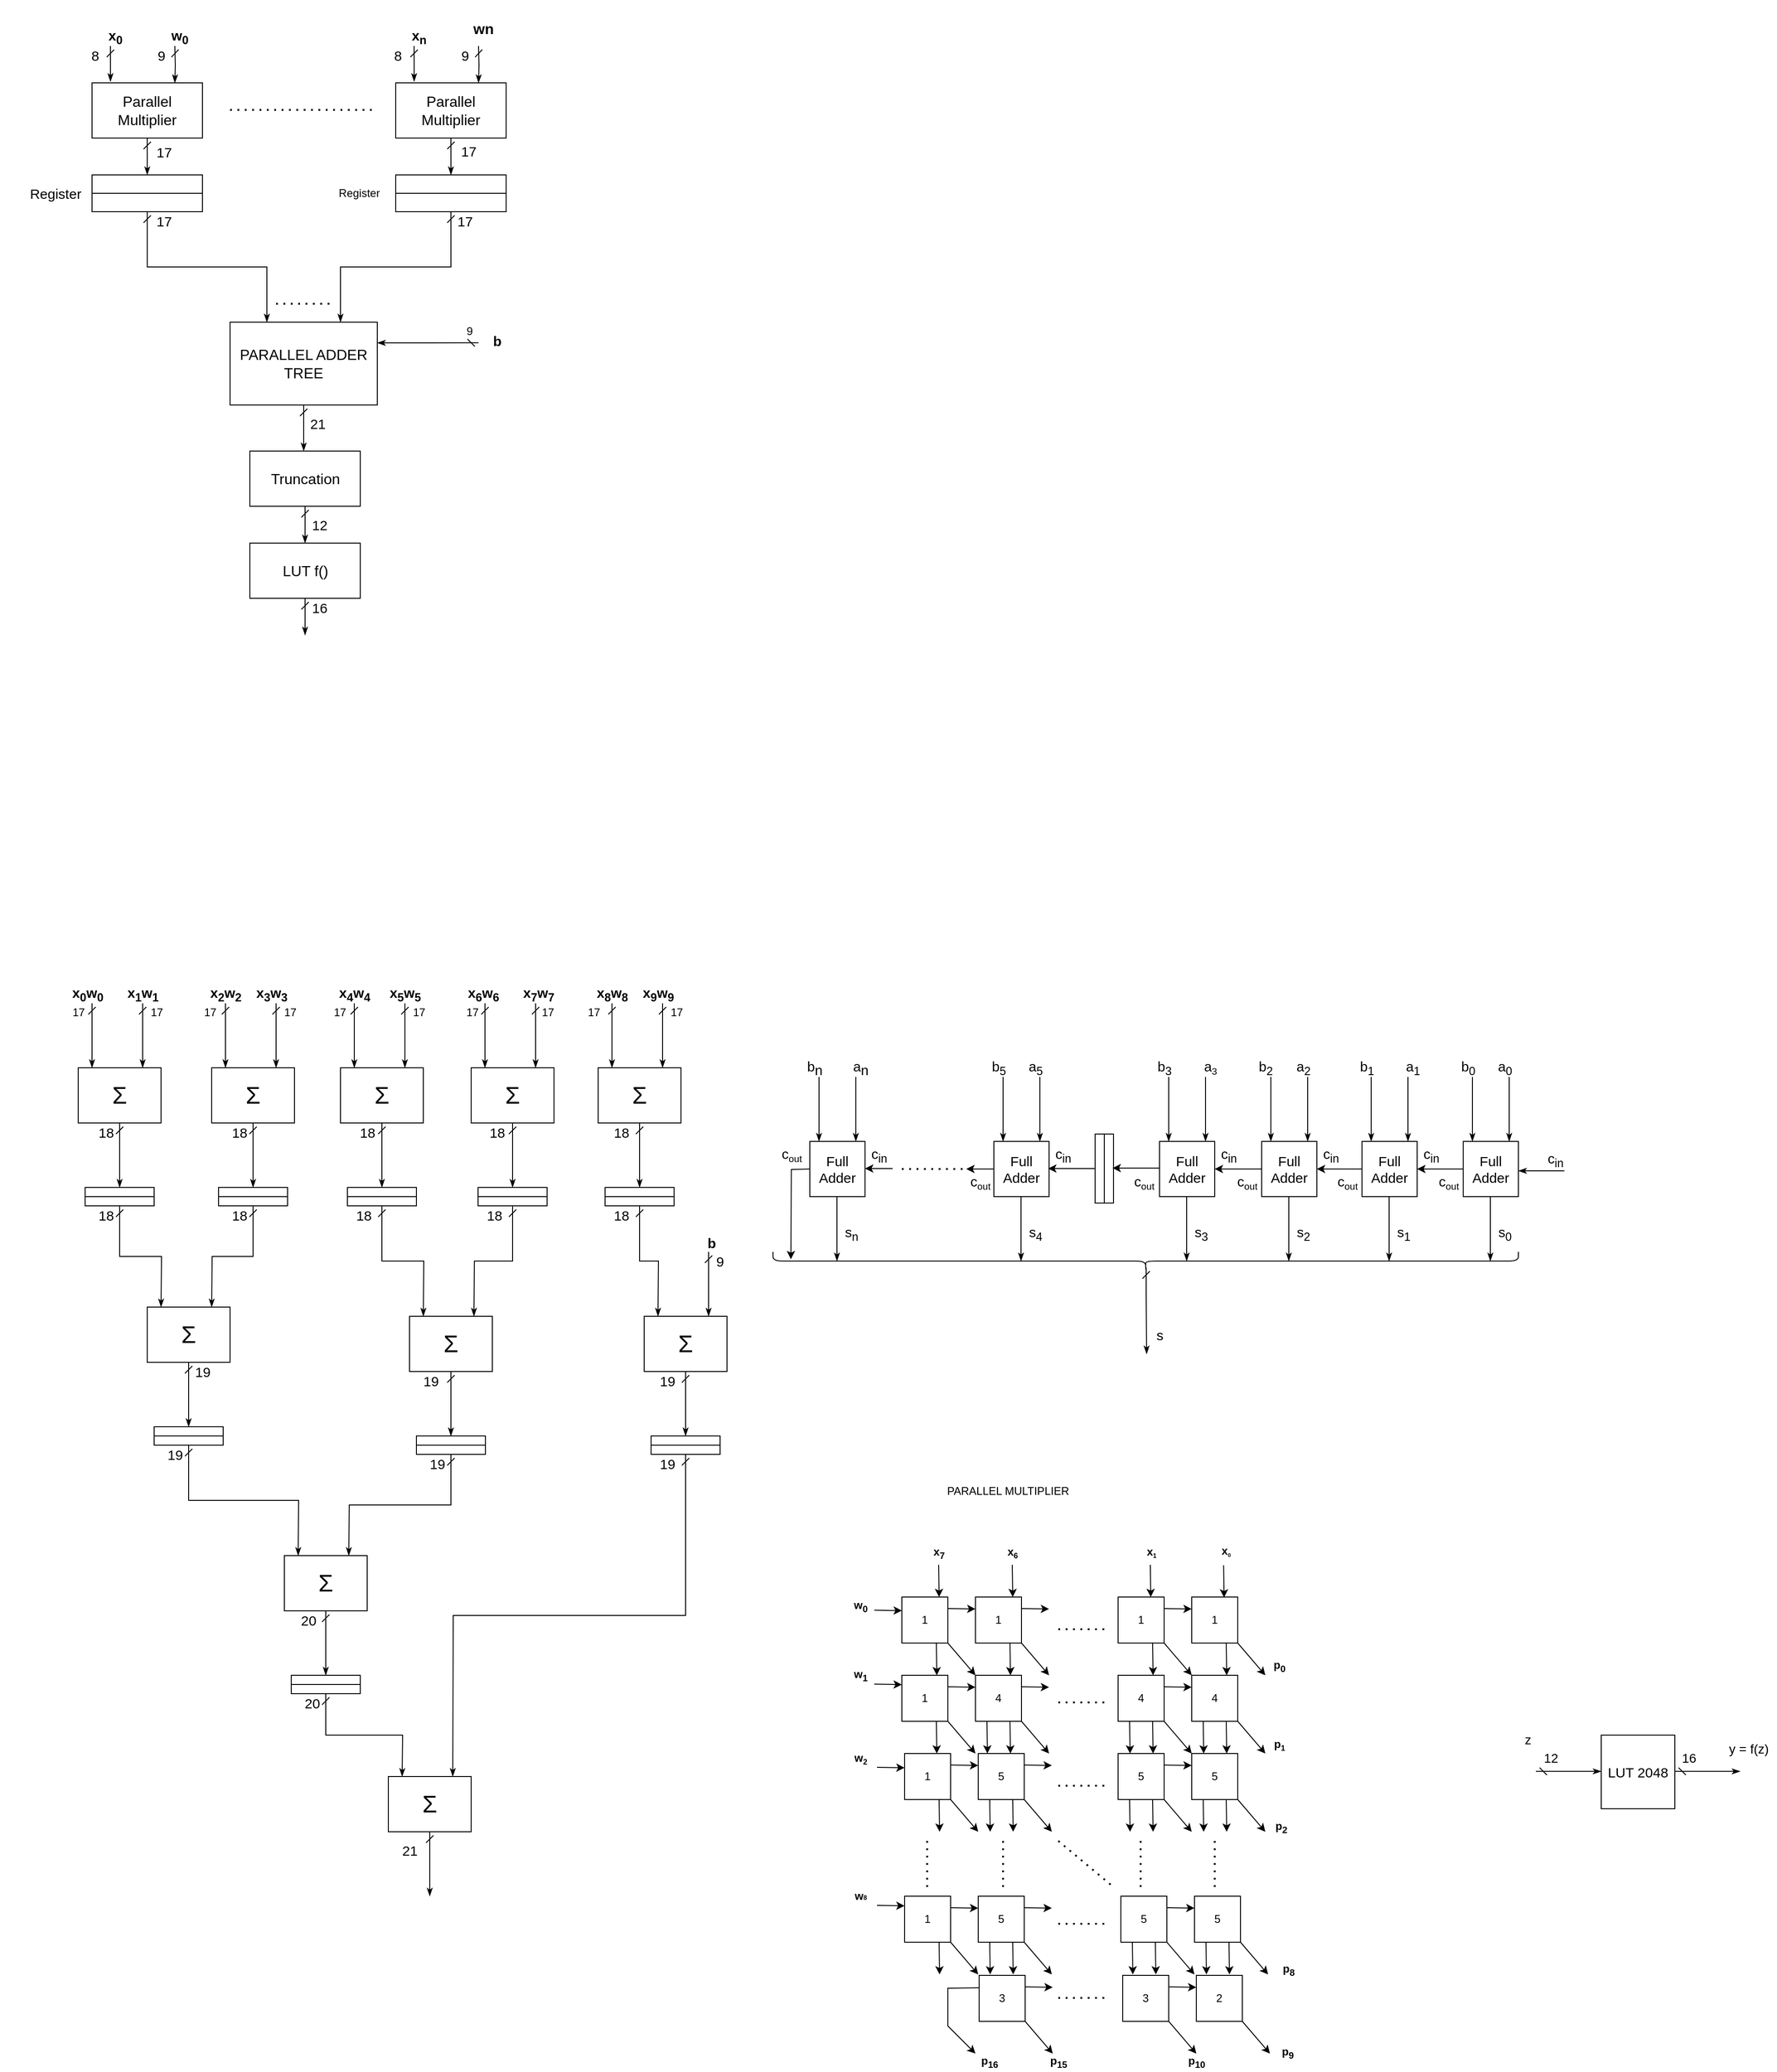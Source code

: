 <mxfile version="13.9.9" type="device"><diagram id="x4iQFcfY_w-XIJn3jO_D" name="Page-1"><mxGraphModel dx="928" dy="697" grid="1" gridSize="10" guides="1" tooltips="1" connect="1" arrows="1" fold="1" page="1" pageScale="1" pageWidth="827" pageHeight="1169" math="0" shadow="0"><root><mxCell id="0"/><mxCell id="1" parent="0"/><mxCell id="-R3jzHzYwSIHJmkusy-g-5" style="edgeStyle=orthogonalEdgeStyle;rounded=0;orthogonalLoop=1;jettySize=auto;html=1;entryX=0.167;entryY=-0.022;entryDx=0;entryDy=0;entryPerimeter=0;endArrow=classicThin;endFill=1;targetPerimeterSpacing=0;sourcePerimeterSpacing=0;startArrow=dash;startFill=0;shadow=0;" parent="1" target="-R3jzHzYwSIHJmkusy-g-2" edge="1"><mxGeometry relative="1" as="geometry"><mxPoint x="180" y="100" as="sourcePoint"/></mxGeometry></mxCell><mxCell id="-R3jzHzYwSIHJmkusy-g-1" value="&lt;font style=&quot;font-size: 15px&quot;&gt;&lt;b&gt;x&lt;/b&gt;&lt;b&gt;&lt;sub&gt;0&lt;/sub&gt;&lt;/b&gt;&lt;/font&gt;" style="text;html=1;align=center;verticalAlign=middle;resizable=0;points=[];autosize=1;shadow=0;" parent="1" vertex="1"><mxGeometry x="170" y="80" width="30" height="20" as="geometry"/></mxCell><mxCell id="-R3jzHzYwSIHJmkusy-g-25" style="edgeStyle=orthogonalEdgeStyle;rounded=0;orthogonalLoop=1;jettySize=auto;html=1;exitX=0.5;exitY=1;exitDx=0;exitDy=0;startArrow=dash;startFill=0;startSize=6;sourcePerimeterSpacing=0;endArrow=classicThin;endFill=1;targetPerimeterSpacing=0;entryX=0.5;entryY=0;entryDx=0;entryDy=0;shadow=0;" parent="1" source="-R3jzHzYwSIHJmkusy-g-2" target="I4tN9mO3t_1e2JKf_ot1-5" edge="1"><mxGeometry relative="1" as="geometry"><mxPoint x="330" y="400.0" as="targetPoint"/></mxGeometry></mxCell><mxCell id="-R3jzHzYwSIHJmkusy-g-2" value="&lt;font style=&quot;font-size: 16px&quot;&gt;Parallel Multiplier&lt;/font&gt;" style="rounded=0;whiteSpace=wrap;html=1;shadow=0;" parent="1" vertex="1"><mxGeometry x="160" y="140" width="120" height="60" as="geometry"/></mxCell><mxCell id="-R3jzHzYwSIHJmkusy-g-6" style="edgeStyle=orthogonalEdgeStyle;rounded=0;orthogonalLoop=1;jettySize=auto;html=1;entryX=0.75;entryY=0;entryDx=0;entryDy=0;endArrow=classicThin;endFill=1;startArrow=dash;startFill=0;shadow=0;" parent="1" target="-R3jzHzYwSIHJmkusy-g-2" edge="1"><mxGeometry relative="1" as="geometry"><mxPoint x="250" y="100" as="sourcePoint"/></mxGeometry></mxCell><mxCell id="-R3jzHzYwSIHJmkusy-g-3" value="&lt;font style=&quot;font-size: 15px&quot;&gt;&lt;b&gt;w&lt;span&gt;&lt;sub&gt;0&lt;/sub&gt;&lt;/span&gt;&lt;/b&gt;&lt;/font&gt;" style="text;html=1;align=center;verticalAlign=middle;resizable=0;points=[];autosize=1;shadow=0;" parent="1" vertex="1"><mxGeometry x="240" y="80" width="30" height="20" as="geometry"/></mxCell><mxCell id="-R3jzHzYwSIHJmkusy-g-8" style="edgeStyle=orthogonalEdgeStyle;rounded=0;orthogonalLoop=1;jettySize=auto;html=1;entryX=0.167;entryY=-0.022;entryDx=0;entryDy=0;entryPerimeter=0;endArrow=classicThin;endFill=1;startArrow=dash;startFill=0;shadow=0;" parent="1" target="-R3jzHzYwSIHJmkusy-g-10" edge="1"><mxGeometry relative="1" as="geometry"><mxPoint x="510" y="100" as="sourcePoint"/></mxGeometry></mxCell><mxCell id="-R3jzHzYwSIHJmkusy-g-9" value="&lt;font style=&quot;font-size: 15px&quot;&gt;&lt;b&gt;x&lt;/b&gt;&lt;b&gt;&lt;sub&gt;n&lt;/sub&gt;&lt;/b&gt;&lt;/font&gt;" style="text;html=1;align=center;verticalAlign=middle;resizable=0;points=[];autosize=1;shadow=0;" parent="1" vertex="1"><mxGeometry x="500" y="80" width="30" height="20" as="geometry"/></mxCell><mxCell id="-R3jzHzYwSIHJmkusy-g-27" style="edgeStyle=orthogonalEdgeStyle;rounded=0;orthogonalLoop=1;jettySize=auto;html=1;exitX=0.5;exitY=1;exitDx=0;exitDy=0;startArrow=dash;startFill=0;startSize=6;sourcePerimeterSpacing=0;endArrow=classicThin;endFill=1;targetPerimeterSpacing=0;entryX=0.5;entryY=0;entryDx=0;entryDy=0;shadow=0;" parent="1" source="-R3jzHzYwSIHJmkusy-g-10" target="I4tN9mO3t_1e2JKf_ot1-10" edge="1"><mxGeometry relative="1" as="geometry"><mxPoint x="440" y="400.0" as="targetPoint"/></mxGeometry></mxCell><mxCell id="-R3jzHzYwSIHJmkusy-g-10" value="&lt;font style=&quot;font-size: 16px&quot;&gt;Parallel Multiplier&lt;/font&gt;" style="rounded=0;whiteSpace=wrap;html=1;shadow=0;" parent="1" vertex="1"><mxGeometry x="490" y="140" width="120" height="60" as="geometry"/></mxCell><mxCell id="-R3jzHzYwSIHJmkusy-g-11" style="edgeStyle=orthogonalEdgeStyle;rounded=0;orthogonalLoop=1;jettySize=auto;html=1;entryX=0.75;entryY=0;entryDx=0;entryDy=0;endArrow=classicThin;endFill=1;startArrow=dash;startFill=0;shadow=0;" parent="1" target="-R3jzHzYwSIHJmkusy-g-10" edge="1"><mxGeometry relative="1" as="geometry"><mxPoint x="580" y="100" as="sourcePoint"/></mxGeometry></mxCell><mxCell id="-R3jzHzYwSIHJmkusy-g-12" value="&lt;font style=&quot;font-size: 16px&quot;&gt;&lt;b&gt;w&lt;span&gt;n&lt;/span&gt;&lt;/b&gt;&lt;/font&gt;" style="text;html=1;align=center;verticalAlign=middle;resizable=0;points=[];autosize=1;shadow=0;" parent="1" vertex="1"><mxGeometry x="565" y="71" width="40" height="20" as="geometry"/></mxCell><mxCell id="-R3jzHzYwSIHJmkusy-g-13" value="&lt;font style=&quot;font-size: 15px&quot;&gt;8&lt;/font&gt;" style="text;html=1;align=center;verticalAlign=middle;resizable=0;points=[];autosize=1;shadow=0;" parent="1" vertex="1"><mxGeometry x="152.5" y="100" width="20" height="20" as="geometry"/></mxCell><mxCell id="-R3jzHzYwSIHJmkusy-g-14" value="&lt;font style=&quot;font-size: 15px&quot;&gt;9&lt;/font&gt;" style="text;html=1;align=center;verticalAlign=middle;resizable=0;points=[];autosize=1;shadow=0;" parent="1" vertex="1"><mxGeometry x="225" y="100" width="20" height="20" as="geometry"/></mxCell><mxCell id="-R3jzHzYwSIHJmkusy-g-15" value="&lt;font style=&quot;font-size: 15px&quot;&gt;8&lt;/font&gt;" style="text;html=1;align=center;verticalAlign=middle;resizable=0;points=[];autosize=1;shadow=0;" parent="1" vertex="1"><mxGeometry x="482" y="100" width="20" height="20" as="geometry"/></mxCell><mxCell id="-R3jzHzYwSIHJmkusy-g-16" value="&lt;font style=&quot;font-size: 15px&quot;&gt;9&lt;/font&gt;" style="text;html=1;align=center;verticalAlign=middle;resizable=0;points=[];autosize=1;shadow=0;" parent="1" vertex="1"><mxGeometry x="555" y="100" width="20" height="20" as="geometry"/></mxCell><mxCell id="-R3jzHzYwSIHJmkusy-g-37" style="edgeStyle=orthogonalEdgeStyle;rounded=0;orthogonalLoop=1;jettySize=auto;html=1;exitX=1;exitY=0.25;exitDx=0;exitDy=0;startArrow=classicThin;startFill=1;startSize=6;sourcePerimeterSpacing=0;endArrow=dash;endFill=0;targetPerimeterSpacing=0;shadow=0;" parent="1" source="-R3jzHzYwSIHJmkusy-g-30" edge="1"><mxGeometry relative="1" as="geometry"><mxPoint x="580" y="422.333" as="targetPoint"/></mxGeometry></mxCell><mxCell id="-R3jzHzYwSIHJmkusy-g-42" style="edgeStyle=orthogonalEdgeStyle;rounded=0;orthogonalLoop=1;jettySize=auto;html=1;exitX=0.5;exitY=1;exitDx=0;exitDy=0;startArrow=dash;startFill=0;startSize=6;sourcePerimeterSpacing=0;endArrow=classicThin;endFill=1;targetPerimeterSpacing=0;shadow=0;" parent="1" source="-R3jzHzYwSIHJmkusy-g-30" edge="1"><mxGeometry relative="1" as="geometry"><mxPoint x="390" y="540" as="targetPoint"/></mxGeometry></mxCell><mxCell id="-R3jzHzYwSIHJmkusy-g-30" value="&lt;font style=&quot;font-size: 16px&quot;&gt;PARALLEL ADDER TREE&lt;/font&gt;" style="rounded=0;whiteSpace=wrap;html=1;shadow=0;" parent="1" vertex="1"><mxGeometry x="310" y="400" width="160" height="90" as="geometry"/></mxCell><mxCell id="-R3jzHzYwSIHJmkusy-g-31" value="&lt;font size=&quot;1&quot;&gt;&lt;b style=&quot;font-size: 15px&quot;&gt;b&lt;/b&gt;&lt;/font&gt;" style="text;html=1;align=center;verticalAlign=middle;resizable=0;points=[];autosize=1;shadow=0;" parent="1" vertex="1"><mxGeometry x="590" y="410" width="20" height="20" as="geometry"/></mxCell><mxCell id="-R3jzHzYwSIHJmkusy-g-38" value="9" style="text;html=1;align=center;verticalAlign=middle;resizable=0;points=[];autosize=1;shadow=0;" parent="1" vertex="1"><mxGeometry x="560" y="400" width="20" height="20" as="geometry"/></mxCell><mxCell id="-R3jzHzYwSIHJmkusy-g-39" value="&lt;font style=&quot;font-size: 15px&quot;&gt;17&lt;/font&gt;" style="text;html=1;align=center;verticalAlign=middle;resizable=0;points=[];autosize=1;shadow=0;" parent="1" vertex="1"><mxGeometry x="554" y="204" width="30" height="20" as="geometry"/></mxCell><mxCell id="-R3jzHzYwSIHJmkusy-g-40" value="&lt;font style=&quot;font-size: 15px&quot;&gt;17&lt;/font&gt;" style="text;html=1;align=center;verticalAlign=middle;resizable=0;points=[];autosize=1;shadow=0;" parent="1" vertex="1"><mxGeometry x="223" y="205" width="30" height="20" as="geometry"/></mxCell><mxCell id="-R3jzHzYwSIHJmkusy-g-43" style="edgeStyle=orthogonalEdgeStyle;rounded=0;orthogonalLoop=1;jettySize=auto;html=1;exitX=0.5;exitY=1;exitDx=0;exitDy=0;startArrow=dash;startFill=0;startSize=6;sourcePerimeterSpacing=0;endArrow=classicThin;endFill=1;targetPerimeterSpacing=0;shadow=0;" parent="1" source="-R3jzHzYwSIHJmkusy-g-41" edge="1"><mxGeometry relative="1" as="geometry"><mxPoint x="391.5" y="640" as="targetPoint"/></mxGeometry></mxCell><mxCell id="-R3jzHzYwSIHJmkusy-g-41" value="&lt;font style=&quot;font-size: 16px&quot;&gt;Truncation&lt;/font&gt;" style="rounded=0;whiteSpace=wrap;html=1;shadow=0;" parent="1" vertex="1"><mxGeometry x="331.5" y="540" width="120" height="60" as="geometry"/></mxCell><mxCell id="-R3jzHzYwSIHJmkusy-g-44" value="&lt;font style=&quot;font-size: 15px&quot;&gt;12&lt;/font&gt;" style="text;html=1;align=center;verticalAlign=middle;resizable=0;points=[];autosize=1;shadow=0;" parent="1" vertex="1"><mxGeometry x="391.5" y="610" width="30" height="20" as="geometry"/></mxCell><mxCell id="-R3jzHzYwSIHJmkusy-g-45" value="&lt;font style=&quot;font-size: 15px&quot;&gt;21&lt;/font&gt;" style="text;html=1;align=center;verticalAlign=middle;resizable=0;points=[];autosize=1;shadow=0;" parent="1" vertex="1"><mxGeometry x="390" y="500" width="30" height="20" as="geometry"/></mxCell><mxCell id="I4tN9mO3t_1e2JKf_ot1-1" value="&lt;font style=&quot;font-size: 16px&quot;&gt;LUT f()&lt;/font&gt;" style="rounded=0;whiteSpace=wrap;html=1;shadow=0;" parent="1" vertex="1"><mxGeometry x="331.5" y="640" width="120" height="60" as="geometry"/></mxCell><mxCell id="I4tN9mO3t_1e2JKf_ot1-2" style="edgeStyle=orthogonalEdgeStyle;rounded=0;orthogonalLoop=1;jettySize=auto;html=1;exitX=0.5;exitY=1;exitDx=0;exitDy=0;startArrow=dash;startFill=0;startSize=6;sourcePerimeterSpacing=0;endArrow=classicThin;endFill=1;targetPerimeterSpacing=0;shadow=0;" parent="1" source="I4tN9mO3t_1e2JKf_ot1-1" edge="1"><mxGeometry relative="1" as="geometry"><mxPoint x="391.5" y="740" as="targetPoint"/><mxPoint x="391.5" y="730" as="sourcePoint"/></mxGeometry></mxCell><mxCell id="I4tN9mO3t_1e2JKf_ot1-3" value="&lt;font style=&quot;font-size: 15px&quot;&gt;16&lt;/font&gt;" style="text;html=1;align=center;verticalAlign=middle;resizable=0;points=[];autosize=1;shadow=0;" parent="1" vertex="1"><mxGeometry x="391.5" y="700" width="30" height="20" as="geometry"/></mxCell><mxCell id="I4tN9mO3t_1e2JKf_ot1-8" style="edgeStyle=orthogonalEdgeStyle;rounded=0;orthogonalLoop=1;jettySize=auto;html=1;exitX=0.5;exitY=1;exitDx=0;exitDy=0;entryX=0.25;entryY=0;entryDx=0;entryDy=0;endArrow=classicThin;endFill=1;startArrow=dash;startFill=0;shadow=0;" parent="1" source="I4tN9mO3t_1e2JKf_ot1-5" target="-R3jzHzYwSIHJmkusy-g-30" edge="1"><mxGeometry relative="1" as="geometry"/></mxCell><mxCell id="I4tN9mO3t_1e2JKf_ot1-5" value="" style="rounded=0;whiteSpace=wrap;html=1;glass=0;shadow=0;" parent="1" vertex="1"><mxGeometry x="160" y="240" width="120" height="40" as="geometry"/></mxCell><mxCell id="I4tN9mO3t_1e2JKf_ot1-6" value="" style="endArrow=none;html=1;entryX=1;entryY=0.5;entryDx=0;entryDy=0;shadow=0;" parent="1" target="I4tN9mO3t_1e2JKf_ot1-5" edge="1"><mxGeometry width="50" height="50" relative="1" as="geometry"><mxPoint x="160" y="260" as="sourcePoint"/><mxPoint x="-90" y="210" as="targetPoint"/></mxGeometry></mxCell><mxCell id="I4tN9mO3t_1e2JKf_ot1-7" value="&lt;font style=&quot;font-size: 15px&quot;&gt;Register&lt;/font&gt;" style="text;html=1;align=center;verticalAlign=middle;resizable=0;points=[];autosize=1;shadow=0;" parent="1" vertex="1"><mxGeometry x="85" y="250" width="70" height="20" as="geometry"/></mxCell><mxCell id="I4tN9mO3t_1e2JKf_ot1-9" value="&lt;font style=&quot;font-size: 15px&quot;&gt;17&lt;/font&gt;" style="text;html=1;align=center;verticalAlign=middle;resizable=0;points=[];autosize=1;shadow=0;" parent="1" vertex="1"><mxGeometry x="223" y="280" width="30" height="20" as="geometry"/></mxCell><mxCell id="I4tN9mO3t_1e2JKf_ot1-13" style="edgeStyle=orthogonalEdgeStyle;rounded=0;orthogonalLoop=1;jettySize=auto;html=1;exitX=0.5;exitY=1;exitDx=0;exitDy=0;entryX=0.75;entryY=0;entryDx=0;entryDy=0;startArrow=dash;startFill=0;endArrow=classicThin;endFill=1;shadow=0;" parent="1" source="I4tN9mO3t_1e2JKf_ot1-10" target="-R3jzHzYwSIHJmkusy-g-30" edge="1"><mxGeometry relative="1" as="geometry"/></mxCell><mxCell id="I4tN9mO3t_1e2JKf_ot1-10" value="" style="rounded=0;whiteSpace=wrap;html=1;glass=0;shadow=0;" parent="1" vertex="1"><mxGeometry x="490" y="240" width="120" height="40" as="geometry"/></mxCell><mxCell id="I4tN9mO3t_1e2JKf_ot1-11" value="" style="endArrow=none;html=1;entryX=1;entryY=0.5;entryDx=0;entryDy=0;shadow=0;" parent="1" target="I4tN9mO3t_1e2JKf_ot1-10" edge="1"><mxGeometry width="50" height="50" relative="1" as="geometry"><mxPoint x="490" y="260" as="sourcePoint"/><mxPoint x="240" y="210" as="targetPoint"/></mxGeometry></mxCell><mxCell id="I4tN9mO3t_1e2JKf_ot1-12" value="Register" style="text;html=1;align=center;verticalAlign=middle;resizable=0;points=[];autosize=1;shadow=0;" parent="1" vertex="1"><mxGeometry x="420" y="250" width="60" height="20" as="geometry"/></mxCell><mxCell id="I4tN9mO3t_1e2JKf_ot1-14" value="&lt;font style=&quot;font-size: 15px&quot;&gt;17&lt;/font&gt;" style="text;html=1;align=center;verticalAlign=middle;resizable=0;points=[];autosize=1;shadow=0;" parent="1" vertex="1"><mxGeometry x="550" y="280" width="30" height="20" as="geometry"/></mxCell><mxCell id="I4tN9mO3t_1e2JKf_ot1-16" value="&lt;font style=&quot;font-size: 26px&quot;&gt;Σ&lt;/font&gt;" style="rounded=0;whiteSpace=wrap;html=1;fontSize=15;" parent="1" vertex="1"><mxGeometry x="145" y="1210" width="90" height="60" as="geometry"/></mxCell><mxCell id="I4tN9mO3t_1e2JKf_ot1-18" style="edgeStyle=orthogonalEdgeStyle;rounded=0;orthogonalLoop=1;jettySize=auto;html=1;exitX=0.5;exitY=1;exitDx=0;exitDy=0;startArrow=dash;startFill=0;startSize=6;sourcePerimeterSpacing=0;endArrow=classicThin;endFill=1;targetPerimeterSpacing=0;" parent="1" edge="1"><mxGeometry relative="1" as="geometry"><mxPoint x="160" y="1210" as="targetPoint"/><mxPoint x="160" y="1140" as="sourcePoint"/></mxGeometry></mxCell><mxCell id="I4tN9mO3t_1e2JKf_ot1-19" style="edgeStyle=orthogonalEdgeStyle;rounded=0;orthogonalLoop=1;jettySize=auto;html=1;exitX=0.5;exitY=1;exitDx=0;exitDy=0;startArrow=dash;startFill=0;startSize=6;sourcePerimeterSpacing=0;endArrow=classicThin;endFill=1;targetPerimeterSpacing=0;" parent="1" edge="1"><mxGeometry relative="1" as="geometry"><mxPoint x="215" y="1210" as="targetPoint"/><mxPoint x="215" y="1140" as="sourcePoint"/></mxGeometry></mxCell><mxCell id="I4tN9mO3t_1e2JKf_ot1-20" value="" style="rounded=0;whiteSpace=wrap;html=1;glass=0;fontSize=15;" parent="1" vertex="1"><mxGeometry x="152.5" y="1340" width="75" height="20" as="geometry"/></mxCell><mxCell id="I4tN9mO3t_1e2JKf_ot1-21" value="" style="endArrow=none;html=1;entryX=1;entryY=0.5;entryDx=0;entryDy=0;fontSize=15;" parent="1" target="I4tN9mO3t_1e2JKf_ot1-20" edge="1"><mxGeometry width="50" height="50" relative="1" as="geometry"><mxPoint x="152.5" y="1350" as="sourcePoint"/><mxPoint x="-97.5" y="1300" as="targetPoint"/></mxGeometry></mxCell><mxCell id="I4tN9mO3t_1e2JKf_ot1-22" style="edgeStyle=orthogonalEdgeStyle;rounded=0;orthogonalLoop=1;jettySize=auto;html=1;exitX=0.5;exitY=1;exitDx=0;exitDy=0;startArrow=dash;startFill=0;startSize=6;sourcePerimeterSpacing=0;endArrow=classicThin;endFill=1;targetPerimeterSpacing=0;fontSize=15;" parent="1" edge="1"><mxGeometry relative="1" as="geometry"><mxPoint x="190" y="1340" as="targetPoint"/><mxPoint x="190" y="1270" as="sourcePoint"/></mxGeometry></mxCell><mxCell id="I4tN9mO3t_1e2JKf_ot1-23" value="&lt;font style=&quot;font-size: 26px;&quot;&gt;Σ&lt;/font&gt;" style="rounded=0;whiteSpace=wrap;html=1;fontSize=26;" parent="1" vertex="1"><mxGeometry x="290" y="1210" width="90" height="60" as="geometry"/></mxCell><mxCell id="I4tN9mO3t_1e2JKf_ot1-24" style="edgeStyle=orthogonalEdgeStyle;rounded=0;orthogonalLoop=1;jettySize=auto;html=1;exitX=0.5;exitY=1;exitDx=0;exitDy=0;startArrow=dash;startFill=0;startSize=6;sourcePerimeterSpacing=0;endArrow=classicThin;endFill=1;targetPerimeterSpacing=0;" parent="1" edge="1"><mxGeometry relative="1" as="geometry"><mxPoint x="305" y="1210" as="targetPoint"/><mxPoint x="305" y="1140" as="sourcePoint"/></mxGeometry></mxCell><mxCell id="I4tN9mO3t_1e2JKf_ot1-25" style="edgeStyle=orthogonalEdgeStyle;rounded=0;orthogonalLoop=1;jettySize=auto;html=1;exitX=0.5;exitY=1;exitDx=0;exitDy=0;startArrow=dash;startFill=0;startSize=6;sourcePerimeterSpacing=0;endArrow=classicThin;endFill=1;targetPerimeterSpacing=0;" parent="1" edge="1"><mxGeometry relative="1" as="geometry"><mxPoint x="360" y="1210" as="targetPoint"/><mxPoint x="360" y="1140" as="sourcePoint"/></mxGeometry></mxCell><mxCell id="I4tN9mO3t_1e2JKf_ot1-26" value="" style="rounded=0;whiteSpace=wrap;html=1;glass=0;fontSize=15;" parent="1" vertex="1"><mxGeometry x="297.5" y="1340" width="75" height="20" as="geometry"/></mxCell><mxCell id="I4tN9mO3t_1e2JKf_ot1-27" value="" style="endArrow=none;html=1;entryX=1;entryY=0.5;entryDx=0;entryDy=0;fontSize=15;" parent="1" target="I4tN9mO3t_1e2JKf_ot1-26" edge="1"><mxGeometry width="50" height="50" relative="1" as="geometry"><mxPoint x="297.5" y="1350" as="sourcePoint"/><mxPoint x="47.5" y="1300" as="targetPoint"/></mxGeometry></mxCell><mxCell id="I4tN9mO3t_1e2JKf_ot1-28" style="edgeStyle=orthogonalEdgeStyle;rounded=0;orthogonalLoop=1;jettySize=auto;html=1;exitX=0.5;exitY=1;exitDx=0;exitDy=0;startArrow=dash;startFill=0;startSize=6;sourcePerimeterSpacing=0;endArrow=classicThin;endFill=1;targetPerimeterSpacing=0;fontSize=15;" parent="1" edge="1"><mxGeometry relative="1" as="geometry"><mxPoint x="335" y="1340" as="targetPoint"/><mxPoint x="335" y="1270" as="sourcePoint"/></mxGeometry></mxCell><mxCell id="I4tN9mO3t_1e2JKf_ot1-29" value="&lt;font style=&quot;font-size: 26px;&quot;&gt;Σ&lt;/font&gt;" style="rounded=0;whiteSpace=wrap;html=1;fontSize=26;" parent="1" vertex="1"><mxGeometry x="430" y="1210" width="90" height="60" as="geometry"/></mxCell><mxCell id="I4tN9mO3t_1e2JKf_ot1-30" style="edgeStyle=orthogonalEdgeStyle;rounded=0;orthogonalLoop=1;jettySize=auto;html=1;exitX=0.5;exitY=1;exitDx=0;exitDy=0;startArrow=dash;startFill=0;startSize=6;sourcePerimeterSpacing=0;endArrow=classicThin;endFill=1;targetPerimeterSpacing=0;" parent="1" edge="1"><mxGeometry relative="1" as="geometry"><mxPoint x="445" y="1210" as="targetPoint"/><mxPoint x="445" y="1140" as="sourcePoint"/></mxGeometry></mxCell><mxCell id="I4tN9mO3t_1e2JKf_ot1-31" style="edgeStyle=orthogonalEdgeStyle;rounded=0;orthogonalLoop=1;jettySize=auto;html=1;exitX=0.5;exitY=1;exitDx=0;exitDy=0;startArrow=dash;startFill=0;startSize=6;sourcePerimeterSpacing=0;endArrow=classicThin;endFill=1;targetPerimeterSpacing=0;" parent="1" edge="1"><mxGeometry relative="1" as="geometry"><mxPoint x="500" y="1210" as="targetPoint"/><mxPoint x="500" y="1140" as="sourcePoint"/></mxGeometry></mxCell><mxCell id="I4tN9mO3t_1e2JKf_ot1-32" value="" style="rounded=0;whiteSpace=wrap;html=1;glass=0;fontSize=15;" parent="1" vertex="1"><mxGeometry x="437.5" y="1340" width="75" height="20" as="geometry"/></mxCell><mxCell id="I4tN9mO3t_1e2JKf_ot1-33" value="" style="endArrow=none;html=1;entryX=1;entryY=0.5;entryDx=0;entryDy=0;fontSize=15;" parent="1" target="I4tN9mO3t_1e2JKf_ot1-32" edge="1"><mxGeometry width="50" height="50" relative="1" as="geometry"><mxPoint x="437.5" y="1350" as="sourcePoint"/><mxPoint x="187.5" y="1300" as="targetPoint"/></mxGeometry></mxCell><mxCell id="I4tN9mO3t_1e2JKf_ot1-34" style="edgeStyle=orthogonalEdgeStyle;rounded=0;orthogonalLoop=1;jettySize=auto;html=1;exitX=0.5;exitY=1;exitDx=0;exitDy=0;startArrow=dash;startFill=0;startSize=6;sourcePerimeterSpacing=0;endArrow=classicThin;endFill=1;targetPerimeterSpacing=0;fontSize=15;" parent="1" edge="1"><mxGeometry relative="1" as="geometry"><mxPoint x="475" y="1340" as="targetPoint"/><mxPoint x="475" y="1270" as="sourcePoint"/></mxGeometry></mxCell><mxCell id="I4tN9mO3t_1e2JKf_ot1-35" value="&lt;font style=&quot;font-size: 26px;&quot;&gt;Σ&lt;/font&gt;" style="rounded=0;whiteSpace=wrap;html=1;fontSize=26;" parent="1" vertex="1"><mxGeometry x="572" y="1210" width="90" height="60" as="geometry"/></mxCell><mxCell id="I4tN9mO3t_1e2JKf_ot1-36" style="edgeStyle=orthogonalEdgeStyle;rounded=0;orthogonalLoop=1;jettySize=auto;html=1;exitX=0.5;exitY=1;exitDx=0;exitDy=0;startArrow=dash;startFill=0;startSize=6;sourcePerimeterSpacing=0;endArrow=classicThin;endFill=1;targetPerimeterSpacing=0;" parent="1" edge="1"><mxGeometry relative="1" as="geometry"><mxPoint x="587" y="1210" as="targetPoint"/><mxPoint x="587" y="1140" as="sourcePoint"/></mxGeometry></mxCell><mxCell id="I4tN9mO3t_1e2JKf_ot1-37" style="edgeStyle=orthogonalEdgeStyle;rounded=0;orthogonalLoop=1;jettySize=auto;html=1;exitX=0.5;exitY=1;exitDx=0;exitDy=0;startArrow=dash;startFill=0;startSize=6;sourcePerimeterSpacing=0;endArrow=classicThin;endFill=1;targetPerimeterSpacing=0;" parent="1" edge="1"><mxGeometry relative="1" as="geometry"><mxPoint x="642" y="1210" as="targetPoint"/><mxPoint x="642" y="1140" as="sourcePoint"/></mxGeometry></mxCell><mxCell id="I4tN9mO3t_1e2JKf_ot1-38" value="" style="rounded=0;whiteSpace=wrap;html=1;glass=0;fontSize=15;" parent="1" vertex="1"><mxGeometry x="579.5" y="1340" width="75" height="20" as="geometry"/></mxCell><mxCell id="I4tN9mO3t_1e2JKf_ot1-39" value="" style="endArrow=none;html=1;entryX=1;entryY=0.5;entryDx=0;entryDy=0;fontSize=15;" parent="1" target="I4tN9mO3t_1e2JKf_ot1-38" edge="1"><mxGeometry width="50" height="50" relative="1" as="geometry"><mxPoint x="579.5" y="1350" as="sourcePoint"/><mxPoint x="329.5" y="1300" as="targetPoint"/></mxGeometry></mxCell><mxCell id="I4tN9mO3t_1e2JKf_ot1-40" style="edgeStyle=orthogonalEdgeStyle;rounded=0;orthogonalLoop=1;jettySize=auto;html=1;exitX=0.5;exitY=1;exitDx=0;exitDy=0;startArrow=dash;startFill=0;startSize=6;sourcePerimeterSpacing=0;endArrow=classicThin;endFill=1;targetPerimeterSpacing=0;fontSize=15;" parent="1" edge="1"><mxGeometry relative="1" as="geometry"><mxPoint x="617" y="1340" as="targetPoint"/><mxPoint x="617" y="1270" as="sourcePoint"/></mxGeometry></mxCell><mxCell id="I4tN9mO3t_1e2JKf_ot1-41" value="&lt;font style=&quot;font-size: 26px;&quot;&gt;Σ&lt;/font&gt;" style="rounded=0;whiteSpace=wrap;html=1;fontSize=26;" parent="1" vertex="1"><mxGeometry x="710" y="1210" width="90" height="60" as="geometry"/></mxCell><mxCell id="I4tN9mO3t_1e2JKf_ot1-42" style="edgeStyle=orthogonalEdgeStyle;rounded=0;orthogonalLoop=1;jettySize=auto;html=1;exitX=0.5;exitY=1;exitDx=0;exitDy=0;startArrow=dash;startFill=0;startSize=6;sourcePerimeterSpacing=0;endArrow=classicThin;endFill=1;targetPerimeterSpacing=0;" parent="1" edge="1"><mxGeometry relative="1" as="geometry"><mxPoint x="725" y="1210" as="targetPoint"/><mxPoint x="725" y="1140" as="sourcePoint"/></mxGeometry></mxCell><mxCell id="I4tN9mO3t_1e2JKf_ot1-43" style="edgeStyle=orthogonalEdgeStyle;rounded=0;orthogonalLoop=1;jettySize=auto;html=1;exitX=0.5;exitY=1;exitDx=0;exitDy=0;startArrow=dash;startFill=0;startSize=6;sourcePerimeterSpacing=0;endArrow=classicThin;endFill=1;targetPerimeterSpacing=0;" parent="1" edge="1"><mxGeometry relative="1" as="geometry"><mxPoint x="780" y="1210" as="targetPoint"/><mxPoint x="780" y="1140" as="sourcePoint"/></mxGeometry></mxCell><mxCell id="I4tN9mO3t_1e2JKf_ot1-44" value="" style="rounded=0;whiteSpace=wrap;html=1;glass=0;fontSize=15;" parent="1" vertex="1"><mxGeometry x="717.5" y="1340" width="75" height="20" as="geometry"/></mxCell><mxCell id="I4tN9mO3t_1e2JKf_ot1-45" value="" style="endArrow=none;html=1;entryX=1;entryY=0.5;entryDx=0;entryDy=0;fontSize=15;" parent="1" target="I4tN9mO3t_1e2JKf_ot1-44" edge="1"><mxGeometry width="50" height="50" relative="1" as="geometry"><mxPoint x="717.5" y="1350" as="sourcePoint"/><mxPoint x="467.5" y="1300" as="targetPoint"/></mxGeometry></mxCell><mxCell id="I4tN9mO3t_1e2JKf_ot1-46" style="edgeStyle=orthogonalEdgeStyle;rounded=0;orthogonalLoop=1;jettySize=auto;html=1;exitX=0.5;exitY=1;exitDx=0;exitDy=0;startArrow=dash;startFill=0;startSize=6;sourcePerimeterSpacing=0;endArrow=classicThin;endFill=1;targetPerimeterSpacing=0;fontSize=15;" parent="1" edge="1"><mxGeometry relative="1" as="geometry"><mxPoint x="755" y="1340" as="targetPoint"/><mxPoint x="755" y="1270" as="sourcePoint"/></mxGeometry></mxCell><mxCell id="I4tN9mO3t_1e2JKf_ot1-48" value="&lt;font style=&quot;font-size: 26px;&quot;&gt;Σ&lt;/font&gt;" style="rounded=0;whiteSpace=wrap;html=1;fontSize=26;" parent="1" vertex="1"><mxGeometry x="220" y="1470" width="90" height="60" as="geometry"/></mxCell><mxCell id="I4tN9mO3t_1e2JKf_ot1-49" style="edgeStyle=orthogonalEdgeStyle;rounded=0;orthogonalLoop=1;jettySize=auto;html=1;exitX=0.5;exitY=1;exitDx=0;exitDy=0;startArrow=dash;startFill=0;startSize=6;sourcePerimeterSpacing=0;endArrow=classicThin;endFill=1;targetPerimeterSpacing=0;fontSize=15;" parent="1" source="I4tN9mO3t_1e2JKf_ot1-20" edge="1"><mxGeometry relative="1" as="geometry"><mxPoint x="235" y="1470" as="targetPoint"/><mxPoint x="235" y="1400" as="sourcePoint"/></mxGeometry></mxCell><mxCell id="I4tN9mO3t_1e2JKf_ot1-50" style="edgeStyle=orthogonalEdgeStyle;rounded=0;orthogonalLoop=1;jettySize=auto;html=1;exitX=0.5;exitY=1;exitDx=0;exitDy=0;startArrow=dash;startFill=0;startSize=6;sourcePerimeterSpacing=0;endArrow=classicThin;endFill=1;targetPerimeterSpacing=0;fontSize=15;" parent="1" source="I4tN9mO3t_1e2JKf_ot1-26" edge="1"><mxGeometry relative="1" as="geometry"><mxPoint x="290" y="1470" as="targetPoint"/><mxPoint x="290" y="1400" as="sourcePoint"/></mxGeometry></mxCell><mxCell id="I4tN9mO3t_1e2JKf_ot1-51" style="edgeStyle=orthogonalEdgeStyle;rounded=0;orthogonalLoop=1;jettySize=auto;html=1;exitX=0.5;exitY=1;exitDx=0;exitDy=0;startArrow=dash;startFill=0;startSize=6;sourcePerimeterSpacing=0;endArrow=classicThin;endFill=1;targetPerimeterSpacing=0;fontSize=15;" parent="1" edge="1"><mxGeometry relative="1" as="geometry"><mxPoint x="265" y="1600" as="targetPoint"/><mxPoint x="265" y="1530" as="sourcePoint"/></mxGeometry></mxCell><mxCell id="I4tN9mO3t_1e2JKf_ot1-52" value="&lt;font style=&quot;font-size: 26px;&quot;&gt;Σ&lt;/font&gt;" style="rounded=0;whiteSpace=wrap;html=1;fontSize=26;" parent="1" vertex="1"><mxGeometry x="505" y="1480" width="90" height="60" as="geometry"/></mxCell><mxCell id="I4tN9mO3t_1e2JKf_ot1-53" style="edgeStyle=orthogonalEdgeStyle;rounded=0;orthogonalLoop=1;jettySize=auto;html=1;exitX=0.5;exitY=1;exitDx=0;exitDy=0;startArrow=dash;startFill=0;startSize=6;sourcePerimeterSpacing=0;endArrow=classicThin;endFill=1;targetPerimeterSpacing=0;fontSize=15;" parent="1" source="I4tN9mO3t_1e2JKf_ot1-32" edge="1"><mxGeometry relative="1" as="geometry"><mxPoint x="520" y="1480" as="targetPoint"/><mxPoint x="520" y="1410" as="sourcePoint"/></mxGeometry></mxCell><mxCell id="I4tN9mO3t_1e2JKf_ot1-54" style="edgeStyle=orthogonalEdgeStyle;rounded=0;orthogonalLoop=1;jettySize=auto;html=1;exitX=0.5;exitY=1;exitDx=0;exitDy=0;startArrow=dash;startFill=0;startSize=6;sourcePerimeterSpacing=0;endArrow=classicThin;endFill=1;targetPerimeterSpacing=0;fontSize=15;" parent="1" source="I4tN9mO3t_1e2JKf_ot1-38" edge="1"><mxGeometry relative="1" as="geometry"><mxPoint x="575" y="1480" as="targetPoint"/><mxPoint x="575" y="1410" as="sourcePoint"/></mxGeometry></mxCell><mxCell id="I4tN9mO3t_1e2JKf_ot1-55" style="edgeStyle=orthogonalEdgeStyle;rounded=0;orthogonalLoop=1;jettySize=auto;html=1;exitX=0.5;exitY=1;exitDx=0;exitDy=0;startArrow=dash;startFill=0;startSize=6;sourcePerimeterSpacing=0;endArrow=classicThin;endFill=1;targetPerimeterSpacing=0;fontSize=15;" parent="1" edge="1"><mxGeometry relative="1" as="geometry"><mxPoint x="550" y="1610" as="targetPoint"/><mxPoint x="550" y="1540" as="sourcePoint"/></mxGeometry></mxCell><mxCell id="I4tN9mO3t_1e2JKf_ot1-56" value="&lt;font style=&quot;font-size: 26px;&quot;&gt;Σ&lt;/font&gt;" style="rounded=0;whiteSpace=wrap;html=1;fontSize=26;" parent="1" vertex="1"><mxGeometry x="369" y="1740" width="90" height="60" as="geometry"/></mxCell><mxCell id="I4tN9mO3t_1e2JKf_ot1-57" style="edgeStyle=orthogonalEdgeStyle;rounded=0;orthogonalLoop=1;jettySize=auto;html=1;exitX=0.5;exitY=1;exitDx=0;exitDy=0;startArrow=dash;startFill=0;startSize=6;sourcePerimeterSpacing=0;endArrow=classicThin;endFill=1;targetPerimeterSpacing=0;fontSize=15;" parent="1" source="I4tN9mO3t_1e2JKf_ot1-74" edge="1"><mxGeometry relative="1" as="geometry"><mxPoint x="384" y="1740" as="targetPoint"/><mxPoint x="384" y="1670" as="sourcePoint"/></mxGeometry></mxCell><mxCell id="I4tN9mO3t_1e2JKf_ot1-58" style="edgeStyle=orthogonalEdgeStyle;rounded=0;orthogonalLoop=1;jettySize=auto;html=1;exitX=0.5;exitY=1;exitDx=0;exitDy=0;startArrow=dash;startFill=0;startSize=6;sourcePerimeterSpacing=0;endArrow=classicThin;endFill=1;targetPerimeterSpacing=0;fontSize=15;" parent="1" source="I4tN9mO3t_1e2JKf_ot1-76" edge="1"><mxGeometry relative="1" as="geometry"><mxPoint x="439" y="1740" as="targetPoint"/><mxPoint x="439" y="1670" as="sourcePoint"/></mxGeometry></mxCell><mxCell id="I4tN9mO3t_1e2JKf_ot1-59" style="edgeStyle=orthogonalEdgeStyle;rounded=0;orthogonalLoop=1;jettySize=auto;html=1;exitX=0.5;exitY=1;exitDx=0;exitDy=0;startArrow=dash;startFill=0;startSize=6;sourcePerimeterSpacing=0;endArrow=classicThin;endFill=1;targetPerimeterSpacing=0;fontSize=15;" parent="1" edge="1"><mxGeometry relative="1" as="geometry"><mxPoint x="414" y="1870" as="targetPoint"/><mxPoint x="414" y="1800" as="sourcePoint"/></mxGeometry></mxCell><mxCell id="I4tN9mO3t_1e2JKf_ot1-60" value="&lt;font style=&quot;font-size: 26px;&quot;&gt;Σ&lt;/font&gt;" style="rounded=0;whiteSpace=wrap;html=1;fontSize=26;" parent="1" vertex="1"><mxGeometry x="760" y="1480" width="90" height="60" as="geometry"/></mxCell><mxCell id="I4tN9mO3t_1e2JKf_ot1-61" style="edgeStyle=orthogonalEdgeStyle;rounded=0;orthogonalLoop=1;jettySize=auto;html=1;exitX=0.5;exitY=1;exitDx=0;exitDy=0;startArrow=dash;startFill=0;startSize=6;sourcePerimeterSpacing=0;endArrow=classicThin;endFill=1;targetPerimeterSpacing=0;fontSize=15;" parent="1" source="I4tN9mO3t_1e2JKf_ot1-44" edge="1"><mxGeometry relative="1" as="geometry"><mxPoint x="775" y="1480" as="targetPoint"/><mxPoint x="775" y="1410" as="sourcePoint"/></mxGeometry></mxCell><mxCell id="I4tN9mO3t_1e2JKf_ot1-62" style="edgeStyle=orthogonalEdgeStyle;rounded=0;orthogonalLoop=1;jettySize=auto;html=1;exitX=0.5;exitY=1;exitDx=0;exitDy=0;startArrow=dash;startFill=0;startSize=6;sourcePerimeterSpacing=0;endArrow=classicThin;endFill=1;targetPerimeterSpacing=0;fontSize=15;" parent="1" edge="1"><mxGeometry relative="1" as="geometry"><mxPoint x="830" y="1480" as="targetPoint"/><mxPoint x="830" y="1410" as="sourcePoint"/></mxGeometry></mxCell><mxCell id="I4tN9mO3t_1e2JKf_ot1-63" value="" style="rounded=0;whiteSpace=wrap;html=1;glass=0;fontSize=15;" parent="1" vertex="1"><mxGeometry x="767.5" y="1610" width="75" height="20" as="geometry"/></mxCell><mxCell id="I4tN9mO3t_1e2JKf_ot1-64" value="" style="endArrow=none;html=1;entryX=1;entryY=0.5;entryDx=0;entryDy=0;fontSize=15;" parent="1" target="I4tN9mO3t_1e2JKf_ot1-63" edge="1"><mxGeometry width="50" height="50" relative="1" as="geometry"><mxPoint x="767.5" y="1620" as="sourcePoint"/><mxPoint x="517.5" y="1570" as="targetPoint"/></mxGeometry></mxCell><mxCell id="I4tN9mO3t_1e2JKf_ot1-65" style="edgeStyle=orthogonalEdgeStyle;rounded=0;orthogonalLoop=1;jettySize=auto;html=1;exitX=0.5;exitY=1;exitDx=0;exitDy=0;startArrow=dash;startFill=0;startSize=6;sourcePerimeterSpacing=0;endArrow=classicThin;endFill=1;targetPerimeterSpacing=0;fontSize=15;" parent="1" edge="1"><mxGeometry relative="1" as="geometry"><mxPoint x="805" y="1610" as="targetPoint"/><mxPoint x="805" y="1540" as="sourcePoint"/></mxGeometry></mxCell><mxCell id="I4tN9mO3t_1e2JKf_ot1-66" value="&lt;font style=&quot;font-size: 26px&quot;&gt;Σ&lt;/font&gt;" style="rounded=0;whiteSpace=wrap;html=1;fontSize=15;" parent="1" vertex="1"><mxGeometry x="482" y="1980" width="90" height="60" as="geometry"/></mxCell><mxCell id="I4tN9mO3t_1e2JKf_ot1-67" style="edgeStyle=orthogonalEdgeStyle;rounded=0;orthogonalLoop=1;jettySize=auto;html=1;exitX=0.5;exitY=1;exitDx=0;exitDy=0;startArrow=dash;startFill=0;startSize=6;sourcePerimeterSpacing=0;endArrow=classicThin;endFill=1;targetPerimeterSpacing=0;fontSize=15;" parent="1" source="I4tN9mO3t_1e2JKf_ot1-80" edge="1"><mxGeometry relative="1" as="geometry"><mxPoint x="497" y="1980" as="targetPoint"/><mxPoint x="497" y="1910" as="sourcePoint"/></mxGeometry></mxCell><mxCell id="I4tN9mO3t_1e2JKf_ot1-68" style="edgeStyle=orthogonalEdgeStyle;rounded=0;orthogonalLoop=1;jettySize=auto;html=1;exitX=0.5;exitY=1;exitDx=0;exitDy=0;startArrow=dash;startFill=0;startSize=6;sourcePerimeterSpacing=0;endArrow=classicThin;endFill=1;targetPerimeterSpacing=0;fontSize=15;" parent="1" source="I4tN9mO3t_1e2JKf_ot1-63" edge="1"><mxGeometry relative="1" as="geometry"><mxPoint x="552" y="1980" as="targetPoint"/><mxPoint x="552" y="1910" as="sourcePoint"/></mxGeometry></mxCell><mxCell id="I4tN9mO3t_1e2JKf_ot1-71" style="edgeStyle=orthogonalEdgeStyle;rounded=0;orthogonalLoop=1;jettySize=auto;html=1;exitX=0.5;exitY=1;exitDx=0;exitDy=0;startArrow=dash;startFill=0;startSize=6;sourcePerimeterSpacing=0;endArrow=classicThin;endFill=1;targetPerimeterSpacing=0;fontSize=15;" parent="1" edge="1"><mxGeometry relative="1" as="geometry"><mxPoint x="527" y="2110" as="targetPoint"/><mxPoint x="527" y="2040" as="sourcePoint"/></mxGeometry></mxCell><mxCell id="I4tN9mO3t_1e2JKf_ot1-74" value="" style="rounded=0;whiteSpace=wrap;html=1;glass=0;fontSize=15;" parent="1" vertex="1"><mxGeometry x="227.5" y="1600" width="75" height="20" as="geometry"/></mxCell><mxCell id="I4tN9mO3t_1e2JKf_ot1-75" value="" style="endArrow=none;html=1;entryX=1;entryY=0.5;entryDx=0;entryDy=0;fontSize=15;" parent="1" target="I4tN9mO3t_1e2JKf_ot1-74" edge="1"><mxGeometry width="50" height="50" relative="1" as="geometry"><mxPoint x="227.5" y="1610" as="sourcePoint"/><mxPoint x="-22.5" y="1560" as="targetPoint"/></mxGeometry></mxCell><mxCell id="I4tN9mO3t_1e2JKf_ot1-76" value="" style="rounded=0;whiteSpace=wrap;html=1;glass=0;fontSize=15;" parent="1" vertex="1"><mxGeometry x="512.5" y="1610" width="75" height="20" as="geometry"/></mxCell><mxCell id="I4tN9mO3t_1e2JKf_ot1-77" value="" style="endArrow=none;html=1;entryX=1;entryY=0.5;entryDx=0;entryDy=0;fontSize=15;" parent="1" target="I4tN9mO3t_1e2JKf_ot1-76" edge="1"><mxGeometry width="50" height="50" relative="1" as="geometry"><mxPoint x="512.5" y="1620" as="sourcePoint"/><mxPoint x="262.5" y="1570" as="targetPoint"/></mxGeometry></mxCell><mxCell id="I4tN9mO3t_1e2JKf_ot1-80" value="" style="rounded=0;whiteSpace=wrap;html=1;glass=0;fontSize=15;" parent="1" vertex="1"><mxGeometry x="376.5" y="1870" width="75" height="20" as="geometry"/></mxCell><mxCell id="I4tN9mO3t_1e2JKf_ot1-81" value="" style="endArrow=none;html=1;entryX=1;entryY=0.5;entryDx=0;entryDy=0;fontSize=15;" parent="1" target="I4tN9mO3t_1e2JKf_ot1-80" edge="1"><mxGeometry width="50" height="50" relative="1" as="geometry"><mxPoint x="376.5" y="1880" as="sourcePoint"/><mxPoint x="126.5" y="1830" as="targetPoint"/></mxGeometry></mxCell><mxCell id="I4tN9mO3t_1e2JKf_ot1-82" value="&lt;font style=&quot;font-size: 15px&quot;&gt;&lt;b&gt;x&lt;/b&gt;&lt;b&gt;&lt;font style=&quot;font-size: 15px&quot;&gt;&lt;sub&gt;0&lt;/sub&gt;w&lt;sub&gt;0&lt;/sub&gt;&lt;/font&gt;&lt;/b&gt;&lt;/font&gt;" style="text;html=1;align=center;verticalAlign=middle;resizable=0;points=[];autosize=1;" parent="1" vertex="1"><mxGeometry x="130" y="1120" width="50" height="20" as="geometry"/></mxCell><mxCell id="I4tN9mO3t_1e2JKf_ot1-83" value="&lt;font style=&quot;font-size: 15px&quot;&gt;&lt;b&gt;x&lt;/b&gt;&lt;b&gt;&lt;sub&gt;1&lt;/sub&gt;&lt;/b&gt;&lt;b&gt;&lt;font style=&quot;font-size: 15px&quot;&gt;w&lt;/font&gt;&lt;font style=&quot;font-size: 15px&quot;&gt;&lt;sub&gt;1&lt;/sub&gt;&lt;/font&gt;&lt;/b&gt;&lt;/font&gt;" style="text;html=1;align=center;verticalAlign=middle;resizable=0;points=[];autosize=1;" parent="1" vertex="1"><mxGeometry x="190" y="1120" width="50" height="20" as="geometry"/></mxCell><mxCell id="I4tN9mO3t_1e2JKf_ot1-84" value="&lt;font style=&quot;font-size: 15px&quot;&gt;&lt;b&gt;x&lt;/b&gt;&lt;b&gt;&lt;sub&gt;2&lt;/sub&gt;&lt;/b&gt;&lt;b&gt;&lt;font style=&quot;font-size: 15px&quot;&gt;w&lt;/font&gt;&lt;font style=&quot;font-size: 15px&quot;&gt;&lt;sub&gt;2&lt;/sub&gt;&lt;/font&gt;&lt;/b&gt;&lt;/font&gt;" style="text;html=1;align=center;verticalAlign=middle;resizable=0;points=[];autosize=1;" parent="1" vertex="1"><mxGeometry x="280" y="1120" width="50" height="20" as="geometry"/></mxCell><mxCell id="I4tN9mO3t_1e2JKf_ot1-85" value="&lt;font style=&quot;font-size: 15px&quot;&gt;&lt;b&gt;x&lt;/b&gt;&lt;b&gt;&lt;sub&gt;3&lt;/sub&gt;&lt;/b&gt;&lt;b&gt;&lt;font style=&quot;font-size: 15px&quot;&gt;w&lt;/font&gt;&lt;font style=&quot;font-size: 15px&quot;&gt;&lt;sub&gt;3&lt;/sub&gt;&lt;/font&gt;&lt;/b&gt;&lt;/font&gt;" style="text;html=1;align=center;verticalAlign=middle;resizable=0;points=[];autosize=1;" parent="1" vertex="1"><mxGeometry x="330" y="1120" width="50" height="20" as="geometry"/></mxCell><mxCell id="I4tN9mO3t_1e2JKf_ot1-86" value="&lt;font style=&quot;font-size: 15px&quot;&gt;&lt;b&gt;x&lt;/b&gt;&lt;b&gt;&lt;sub&gt;4&lt;/sub&gt;&lt;/b&gt;&lt;b&gt;&lt;font style=&quot;font-size: 15px&quot;&gt;w&lt;/font&gt;&lt;font style=&quot;font-size: 15px&quot;&gt;&lt;sub&gt;4&lt;/sub&gt;&lt;/font&gt;&lt;/b&gt;&lt;/font&gt;" style="text;html=1;align=center;verticalAlign=middle;resizable=0;points=[];autosize=1;" parent="1" vertex="1"><mxGeometry x="420" y="1120" width="50" height="20" as="geometry"/></mxCell><mxCell id="I4tN9mO3t_1e2JKf_ot1-87" value="&lt;font style=&quot;font-size: 15px&quot;&gt;&lt;b&gt;x&lt;/b&gt;&lt;b&gt;&lt;sub&gt;5&lt;/sub&gt;&lt;/b&gt;&lt;b&gt;&lt;font style=&quot;font-size: 15px&quot;&gt;w&lt;/font&gt;&lt;font style=&quot;font-size: 15px&quot;&gt;&lt;sub&gt;5&lt;/sub&gt;&lt;/font&gt;&lt;/b&gt;&lt;/font&gt;" style="text;html=1;align=center;verticalAlign=middle;resizable=0;points=[];autosize=1;" parent="1" vertex="1"><mxGeometry x="475" y="1120" width="50" height="20" as="geometry"/></mxCell><mxCell id="I4tN9mO3t_1e2JKf_ot1-88" value="&lt;font style=&quot;font-size: 15px&quot;&gt;&lt;b&gt;x&lt;/b&gt;&lt;b&gt;&lt;sub&gt;6&lt;/sub&gt;&lt;/b&gt;&lt;b&gt;&lt;font style=&quot;font-size: 15px&quot;&gt;w&lt;/font&gt;&lt;font style=&quot;font-size: 15px&quot;&gt;&lt;sub&gt;6&lt;/sub&gt;&lt;/font&gt;&lt;/b&gt;&lt;/font&gt;" style="text;html=1;align=center;verticalAlign=middle;resizable=0;points=[];autosize=1;" parent="1" vertex="1"><mxGeometry x="560" y="1120" width="50" height="20" as="geometry"/></mxCell><mxCell id="I4tN9mO3t_1e2JKf_ot1-89" value="&lt;font style=&quot;font-size: 15px&quot;&gt;&lt;b&gt;x&lt;/b&gt;&lt;b&gt;&lt;sub&gt;7&lt;/sub&gt;&lt;/b&gt;&lt;b&gt;&lt;font style=&quot;font-size: 15px&quot;&gt;w&lt;/font&gt;&lt;font style=&quot;font-size: 15px&quot;&gt;&lt;sub&gt;7&lt;/sub&gt;&lt;/font&gt;&lt;/b&gt;&lt;/font&gt;" style="text;html=1;align=center;verticalAlign=middle;resizable=0;points=[];autosize=1;" parent="1" vertex="1"><mxGeometry x="620" y="1120" width="50" height="20" as="geometry"/></mxCell><mxCell id="I4tN9mO3t_1e2JKf_ot1-90" value="&lt;font style=&quot;font-size: 15px&quot;&gt;&lt;b&gt;x&lt;/b&gt;&lt;b&gt;&lt;sub&gt;8&lt;/sub&gt;&lt;/b&gt;&lt;b&gt;&lt;font style=&quot;font-size: 15px&quot;&gt;w&lt;/font&gt;&lt;font style=&quot;font-size: 15px&quot;&gt;&lt;sub&gt;8&lt;/sub&gt;&lt;/font&gt;&lt;/b&gt;&lt;/font&gt;" style="text;html=1;align=center;verticalAlign=middle;resizable=0;points=[];autosize=1;" parent="1" vertex="1"><mxGeometry x="700" y="1120" width="50" height="20" as="geometry"/></mxCell><mxCell id="I4tN9mO3t_1e2JKf_ot1-91" value="&lt;div style=&quot;text-align: justify ; font-size: 15px&quot;&gt;&lt;b&gt;x&lt;/b&gt;&lt;b&gt;&lt;sub&gt;9&lt;/sub&gt;&lt;/b&gt;&lt;b&gt;&lt;font style=&quot;font-size: 15px&quot;&gt;w&lt;sub&gt;9&lt;/sub&gt;&lt;/font&gt;&lt;/b&gt;&lt;/div&gt;" style="text;html=1;align=center;verticalAlign=middle;resizable=0;points=[];autosize=1;" parent="1" vertex="1"><mxGeometry x="750" y="1120" width="50" height="20" as="geometry"/></mxCell><mxCell id="I4tN9mO3t_1e2JKf_ot1-92" value="17" style="text;html=1;align=center;verticalAlign=middle;resizable=0;points=[];autosize=1;" parent="1" vertex="1"><mxGeometry x="130" y="1140" width="30" height="20" as="geometry"/></mxCell><mxCell id="I4tN9mO3t_1e2JKf_ot1-93" value="17" style="text;html=1;align=center;verticalAlign=middle;resizable=0;points=[];autosize=1;" parent="1" vertex="1"><mxGeometry x="215" y="1140" width="30" height="20" as="geometry"/></mxCell><mxCell id="I4tN9mO3t_1e2JKf_ot1-94" value="17" style="text;html=1;align=center;verticalAlign=middle;resizable=0;points=[];autosize=1;" parent="1" vertex="1"><mxGeometry x="272.5" y="1140" width="30" height="20" as="geometry"/></mxCell><mxCell id="I4tN9mO3t_1e2JKf_ot1-95" value="17" style="text;html=1;align=center;verticalAlign=middle;resizable=0;points=[];autosize=1;" parent="1" vertex="1"><mxGeometry x="360" y="1140" width="30" height="20" as="geometry"/></mxCell><mxCell id="I4tN9mO3t_1e2JKf_ot1-96" value="17" style="text;html=1;align=center;verticalAlign=middle;resizable=0;points=[];autosize=1;" parent="1" vertex="1"><mxGeometry x="414" y="1140" width="30" height="20" as="geometry"/></mxCell><mxCell id="I4tN9mO3t_1e2JKf_ot1-97" value="17" style="text;html=1;align=center;verticalAlign=middle;resizable=0;points=[];autosize=1;" parent="1" vertex="1"><mxGeometry x="500" y="1140" width="30" height="20" as="geometry"/></mxCell><mxCell id="I4tN9mO3t_1e2JKf_ot1-98" value="17" style="text;html=1;align=center;verticalAlign=middle;resizable=0;points=[];autosize=1;" parent="1" vertex="1"><mxGeometry x="557.5" y="1140" width="30" height="20" as="geometry"/></mxCell><mxCell id="I4tN9mO3t_1e2JKf_ot1-99" value="17" style="text;html=1;align=center;verticalAlign=middle;resizable=0;points=[];autosize=1;" parent="1" vertex="1"><mxGeometry x="640" y="1140" width="30" height="20" as="geometry"/></mxCell><mxCell id="I4tN9mO3t_1e2JKf_ot1-100" value="17" style="text;html=1;align=center;verticalAlign=middle;resizable=0;points=[];autosize=1;" parent="1" vertex="1"><mxGeometry x="690" y="1140" width="30" height="20" as="geometry"/></mxCell><mxCell id="I4tN9mO3t_1e2JKf_ot1-101" value="17" style="text;html=1;align=center;verticalAlign=middle;resizable=0;points=[];autosize=1;" parent="1" vertex="1"><mxGeometry x="780" y="1140" width="30" height="20" as="geometry"/></mxCell><mxCell id="I4tN9mO3t_1e2JKf_ot1-102" value="18" style="text;html=1;align=center;verticalAlign=middle;resizable=0;points=[];autosize=1;fontSize=15;" parent="1" vertex="1"><mxGeometry x="160" y="1270" width="30" height="20" as="geometry"/></mxCell><mxCell id="I4tN9mO3t_1e2JKf_ot1-103" value="18" style="text;html=1;align=center;verticalAlign=middle;resizable=0;points=[];autosize=1;fontSize=15;" parent="1" vertex="1"><mxGeometry x="160" y="1360" width="30" height="20" as="geometry"/></mxCell><mxCell id="I4tN9mO3t_1e2JKf_ot1-104" value="18" style="text;html=1;align=center;verticalAlign=middle;resizable=0;points=[];autosize=1;fontSize=15;" parent="1" vertex="1"><mxGeometry x="305" y="1270" width="30" height="20" as="geometry"/></mxCell><mxCell id="I4tN9mO3t_1e2JKf_ot1-105" value="18" style="text;html=1;align=center;verticalAlign=middle;resizable=0;points=[];autosize=1;fontSize=15;" parent="1" vertex="1"><mxGeometry x="305" y="1360" width="30" height="20" as="geometry"/></mxCell><mxCell id="I4tN9mO3t_1e2JKf_ot1-106" value="18" style="text;html=1;align=center;verticalAlign=middle;resizable=0;points=[];autosize=1;fontSize=15;" parent="1" vertex="1"><mxGeometry x="444" y="1270" width="30" height="20" as="geometry"/></mxCell><mxCell id="I4tN9mO3t_1e2JKf_ot1-107" value="18" style="text;html=1;align=center;verticalAlign=middle;resizable=0;points=[];autosize=1;fontSize=15;" parent="1" vertex="1"><mxGeometry x="440" y="1360" width="30" height="20" as="geometry"/></mxCell><mxCell id="I4tN9mO3t_1e2JKf_ot1-108" value="18" style="text;html=1;align=center;verticalAlign=middle;resizable=0;points=[];autosize=1;fontSize=15;" parent="1" vertex="1"><mxGeometry x="585" y="1270" width="30" height="20" as="geometry"/></mxCell><mxCell id="I4tN9mO3t_1e2JKf_ot1-109" value="18" style="text;html=1;align=center;verticalAlign=middle;resizable=0;points=[];autosize=1;fontSize=15;" parent="1" vertex="1"><mxGeometry x="582" y="1360" width="30" height="20" as="geometry"/></mxCell><mxCell id="I4tN9mO3t_1e2JKf_ot1-110" value="18" style="text;html=1;align=center;verticalAlign=middle;resizable=0;points=[];autosize=1;fontSize=15;" parent="1" vertex="1"><mxGeometry x="720" y="1270" width="30" height="20" as="geometry"/></mxCell><mxCell id="I4tN9mO3t_1e2JKf_ot1-111" value="18" style="text;html=1;align=center;verticalAlign=middle;resizable=0;points=[];autosize=1;fontSize=15;" parent="1" vertex="1"><mxGeometry x="720" y="1360" width="30" height="20" as="geometry"/></mxCell><mxCell id="I4tN9mO3t_1e2JKf_ot1-112" value="19" style="text;html=1;align=center;verticalAlign=middle;resizable=0;points=[];autosize=1;fontSize=15;" parent="1" vertex="1"><mxGeometry x="265" y="1530" width="30" height="20" as="geometry"/></mxCell><mxCell id="I4tN9mO3t_1e2JKf_ot1-113" value="19" style="text;html=1;align=center;verticalAlign=middle;resizable=0;points=[];autosize=1;fontSize=15;" parent="1" vertex="1"><mxGeometry x="512.5" y="1540" width="30" height="20" as="geometry"/></mxCell><mxCell id="I4tN9mO3t_1e2JKf_ot1-114" value="19" style="text;html=1;align=center;verticalAlign=middle;resizable=0;points=[];autosize=1;fontSize=15;" parent="1" vertex="1"><mxGeometry x="770" y="1540" width="30" height="20" as="geometry"/></mxCell><mxCell id="I4tN9mO3t_1e2JKf_ot1-116" value="9" style="text;html=1;align=center;verticalAlign=middle;resizable=0;points=[];autosize=1;fontSize=15;" parent="1" vertex="1"><mxGeometry x="832" y="1410" width="20" height="20" as="geometry"/></mxCell><mxCell id="I4tN9mO3t_1e2JKf_ot1-117" value="&lt;b style=&quot;font-size: 15px;&quot;&gt;b&lt;/b&gt;" style="text;html=1;align=center;verticalAlign=middle;resizable=0;points=[];autosize=1;fontSize=15;" parent="1" vertex="1"><mxGeometry x="822.5" y="1390" width="20" height="20" as="geometry"/></mxCell><mxCell id="I4tN9mO3t_1e2JKf_ot1-118" value="19" style="text;html=1;align=center;verticalAlign=middle;resizable=0;points=[];autosize=1;fontSize=15;" parent="1" vertex="1"><mxGeometry x="770" y="1630" width="30" height="20" as="geometry"/></mxCell><mxCell id="I4tN9mO3t_1e2JKf_ot1-119" value="19" style="text;html=1;align=center;verticalAlign=middle;resizable=0;points=[];autosize=1;fontSize=15;" parent="1" vertex="1"><mxGeometry x="520" y="1630" width="30" height="20" as="geometry"/></mxCell><mxCell id="I4tN9mO3t_1e2JKf_ot1-120" value="19" style="text;html=1;align=center;verticalAlign=middle;resizable=0;points=[];autosize=1;fontSize=15;" parent="1" vertex="1"><mxGeometry x="235" y="1620" width="30" height="20" as="geometry"/></mxCell><mxCell id="I4tN9mO3t_1e2JKf_ot1-121" value="20" style="text;html=1;align=center;verticalAlign=middle;resizable=0;points=[];autosize=1;fontSize=15;" parent="1" vertex="1"><mxGeometry x="380" y="1800" width="30" height="20" as="geometry"/></mxCell><mxCell id="I4tN9mO3t_1e2JKf_ot1-122" value="20" style="text;html=1;align=center;verticalAlign=middle;resizable=0;points=[];autosize=1;fontSize=15;" parent="1" vertex="1"><mxGeometry x="384" y="1890" width="30" height="20" as="geometry"/></mxCell><mxCell id="I4tN9mO3t_1e2JKf_ot1-123" value="21" style="text;html=1;align=center;verticalAlign=middle;resizable=0;points=[];autosize=1;fontSize=15;" parent="1" vertex="1"><mxGeometry x="490" y="2050" width="30" height="20" as="geometry"/></mxCell><mxCell id="0o31cAp8oJMFdzouIxyA-1" style="edgeStyle=orthogonalEdgeStyle;rounded=0;orthogonalLoop=1;jettySize=auto;html=1;exitX=0.5;exitY=1;exitDx=0;exitDy=0;startArrow=none;startFill=0;startSize=6;sourcePerimeterSpacing=0;endArrow=classicThin;endFill=1;targetPerimeterSpacing=0;fontSize=15;" parent="1" edge="1"><mxGeometry relative="1" as="geometry"><mxPoint x="1330" y="1290" as="targetPoint"/><mxPoint x="1330" y="1220" as="sourcePoint"/></mxGeometry></mxCell><mxCell id="0o31cAp8oJMFdzouIxyA-2" value="Full&lt;br style=&quot;font-size: 15px;&quot;&gt;Adder" style="rounded=0;whiteSpace=wrap;html=1;fontSize=15;" parent="1" vertex="1"><mxGeometry x="1320" y="1290" width="60" height="60" as="geometry"/></mxCell><mxCell id="0o31cAp8oJMFdzouIxyA-3" style="edgeStyle=orthogonalEdgeStyle;rounded=0;orthogonalLoop=1;jettySize=auto;html=1;exitX=0.5;exitY=1;exitDx=0;exitDy=0;startArrow=none;startFill=0;startSize=6;sourcePerimeterSpacing=0;endArrow=classicThin;endFill=1;targetPerimeterSpacing=0;fontSize=15;" parent="1" edge="1"><mxGeometry relative="1" as="geometry"><mxPoint x="1370" y="1290" as="targetPoint"/><mxPoint x="1370" y="1220" as="sourcePoint"/></mxGeometry></mxCell><mxCell id="0o31cAp8oJMFdzouIxyA-4" style="edgeStyle=orthogonalEdgeStyle;rounded=0;orthogonalLoop=1;jettySize=auto;html=1;exitX=0.5;exitY=1;exitDx=0;exitDy=0;startArrow=none;startFill=0;startSize=6;sourcePerimeterSpacing=0;endArrow=classicThin;endFill=1;targetPerimeterSpacing=0;fontSize=15;" parent="1" edge="1"><mxGeometry relative="1" as="geometry"><mxPoint x="1441" y="1290" as="targetPoint"/><mxPoint x="1441" y="1220" as="sourcePoint"/></mxGeometry></mxCell><mxCell id="0o31cAp8oJMFdzouIxyA-64" style="edgeStyle=orthogonalEdgeStyle;rounded=0;orthogonalLoop=1;jettySize=auto;html=1;exitX=0;exitY=0.5;exitDx=0;exitDy=0;entryX=1;entryY=0.5;entryDx=0;entryDy=0;startArrow=none;startFill=0;fontSize=15;" parent="1" source="0o31cAp8oJMFdzouIxyA-5" target="0o31cAp8oJMFdzouIxyA-2" edge="1"><mxGeometry relative="1" as="geometry"/></mxCell><mxCell id="0o31cAp8oJMFdzouIxyA-5" value="Full&lt;br style=&quot;font-size: 15px;&quot;&gt;Adder" style="rounded=0;whiteSpace=wrap;html=1;fontSize=15;" parent="1" vertex="1"><mxGeometry x="1431" y="1290" width="60" height="60" as="geometry"/></mxCell><mxCell id="0o31cAp8oJMFdzouIxyA-6" style="edgeStyle=orthogonalEdgeStyle;rounded=0;orthogonalLoop=1;jettySize=auto;html=1;exitX=0.5;exitY=1;exitDx=0;exitDy=0;startArrow=none;startFill=0;startSize=6;sourcePerimeterSpacing=0;endArrow=classicThin;endFill=1;targetPerimeterSpacing=0;fontSize=15;" parent="1" edge="1"><mxGeometry relative="1" as="geometry"><mxPoint x="1481" y="1290" as="targetPoint"/><mxPoint x="1481" y="1220" as="sourcePoint"/></mxGeometry></mxCell><mxCell id="0o31cAp8oJMFdzouIxyA-7" style="edgeStyle=orthogonalEdgeStyle;rounded=0;orthogonalLoop=1;jettySize=auto;html=1;exitX=0.5;exitY=1;exitDx=0;exitDy=0;startArrow=none;startFill=0;startSize=6;sourcePerimeterSpacing=0;endArrow=classicThin;endFill=1;targetPerimeterSpacing=0;fontSize=15;" parent="1" edge="1"><mxGeometry relative="1" as="geometry"><mxPoint x="1550" y="1290" as="targetPoint"/><mxPoint x="1550" y="1220" as="sourcePoint"/></mxGeometry></mxCell><mxCell id="0o31cAp8oJMFdzouIxyA-63" style="edgeStyle=orthogonalEdgeStyle;rounded=0;orthogonalLoop=1;jettySize=auto;html=1;exitX=0;exitY=0.5;exitDx=0;exitDy=0;entryX=1;entryY=0.5;entryDx=0;entryDy=0;startArrow=none;startFill=0;fontSize=15;" parent="1" source="0o31cAp8oJMFdzouIxyA-8" target="0o31cAp8oJMFdzouIxyA-5" edge="1"><mxGeometry relative="1" as="geometry"/></mxCell><mxCell id="0o31cAp8oJMFdzouIxyA-8" value="Full&lt;br style=&quot;font-size: 15px;&quot;&gt;Adder" style="rounded=0;whiteSpace=wrap;html=1;fontSize=15;" parent="1" vertex="1"><mxGeometry x="1540" y="1290" width="60" height="60" as="geometry"/></mxCell><mxCell id="0o31cAp8oJMFdzouIxyA-9" style="edgeStyle=orthogonalEdgeStyle;rounded=0;orthogonalLoop=1;jettySize=auto;html=1;exitX=0.5;exitY=1;exitDx=0;exitDy=0;startArrow=none;startFill=0;startSize=6;sourcePerimeterSpacing=0;endArrow=classicThin;endFill=1;targetPerimeterSpacing=0;fontSize=15;" parent="1" edge="1"><mxGeometry relative="1" as="geometry"><mxPoint x="1590" y="1290" as="targetPoint"/><mxPoint x="1590" y="1220" as="sourcePoint"/></mxGeometry></mxCell><mxCell id="0o31cAp8oJMFdzouIxyA-10" style="edgeStyle=orthogonalEdgeStyle;rounded=0;orthogonalLoop=1;jettySize=auto;html=1;exitX=0.5;exitY=1;exitDx=0;exitDy=0;startArrow=none;startFill=0;startSize=6;sourcePerimeterSpacing=0;endArrow=classicThin;endFill=1;targetPerimeterSpacing=0;fontSize=15;" parent="1" edge="1"><mxGeometry relative="1" as="geometry"><mxPoint x="1660" y="1290" as="targetPoint"/><mxPoint x="1660" y="1220" as="sourcePoint"/></mxGeometry></mxCell><mxCell id="0o31cAp8oJMFdzouIxyA-62" style="edgeStyle=orthogonalEdgeStyle;rounded=0;orthogonalLoop=1;jettySize=auto;html=1;exitX=0;exitY=0.5;exitDx=0;exitDy=0;startArrow=none;startFill=0;fontSize=15;" parent="1" source="0o31cAp8oJMFdzouIxyA-11" target="0o31cAp8oJMFdzouIxyA-8" edge="1"><mxGeometry relative="1" as="geometry"/></mxCell><mxCell id="0o31cAp8oJMFdzouIxyA-11" value="Full&lt;br style=&quot;font-size: 15px;&quot;&gt;Adder" style="rounded=0;whiteSpace=wrap;html=1;fontSize=15;" parent="1" vertex="1"><mxGeometry x="1650" y="1290" width="60" height="60" as="geometry"/></mxCell><mxCell id="0o31cAp8oJMFdzouIxyA-12" style="edgeStyle=orthogonalEdgeStyle;rounded=0;orthogonalLoop=1;jettySize=auto;html=1;exitX=0.5;exitY=1;exitDx=0;exitDy=0;startArrow=none;startFill=0;startSize=6;sourcePerimeterSpacing=0;endArrow=classicThin;endFill=1;targetPerimeterSpacing=0;fontSize=15;" parent="1" edge="1"><mxGeometry relative="1" as="geometry"><mxPoint x="1700" y="1290" as="targetPoint"/><mxPoint x="1700" y="1220" as="sourcePoint"/></mxGeometry></mxCell><mxCell id="0o31cAp8oJMFdzouIxyA-13" value="" style="rounded=0;whiteSpace=wrap;html=1;glass=0;direction=south;fontSize=15;" parent="1" vertex="1"><mxGeometry x="1250" y="1282" width="20" height="75" as="geometry"/></mxCell><mxCell id="0o31cAp8oJMFdzouIxyA-14" value="" style="endArrow=none;html=1;entryX=0;entryY=0.5;entryDx=0;entryDy=0;exitX=1;exitY=0.5;exitDx=0;exitDy=0;fontSize=15;" parent="1" source="0o31cAp8oJMFdzouIxyA-13" target="0o31cAp8oJMFdzouIxyA-13" edge="1"><mxGeometry width="50" height="50" relative="1" as="geometry"><mxPoint x="972.5" y="1269.5" as="sourcePoint"/><mxPoint x="1222.5" y="1319.5" as="targetPoint"/></mxGeometry></mxCell><mxCell id="0o31cAp8oJMFdzouIxyA-24" style="edgeStyle=orthogonalEdgeStyle;rounded=0;orthogonalLoop=1;jettySize=auto;html=1;exitX=0.5;exitY=1;exitDx=0;exitDy=0;startArrow=none;startFill=0;startSize=6;sourcePerimeterSpacing=0;endArrow=classicThin;endFill=1;targetPerimeterSpacing=0;fontSize=15;" parent="1" edge="1"><mxGeometry relative="1" as="geometry"><mxPoint x="1150" y="1290" as="targetPoint"/><mxPoint x="1150" y="1220" as="sourcePoint"/></mxGeometry></mxCell><mxCell id="0o31cAp8oJMFdzouIxyA-67" style="edgeStyle=orthogonalEdgeStyle;rounded=0;orthogonalLoop=1;jettySize=auto;html=1;exitX=0;exitY=0.5;exitDx=0;exitDy=0;startArrow=none;startFill=0;fontSize=15;" parent="1" source="0o31cAp8oJMFdzouIxyA-25" edge="1"><mxGeometry relative="1" as="geometry"><mxPoint x="1110" y="1320" as="targetPoint"/></mxGeometry></mxCell><mxCell id="0o31cAp8oJMFdzouIxyA-25" value="Full&lt;br style=&quot;font-size: 15px;&quot;&gt;Adder" style="rounded=0;whiteSpace=wrap;html=1;fontSize=15;" parent="1" vertex="1"><mxGeometry x="1140" y="1290" width="60" height="60" as="geometry"/></mxCell><mxCell id="0o31cAp8oJMFdzouIxyA-26" style="edgeStyle=orthogonalEdgeStyle;rounded=0;orthogonalLoop=1;jettySize=auto;html=1;exitX=0.5;exitY=1;exitDx=0;exitDy=0;startArrow=none;startFill=0;startSize=6;sourcePerimeterSpacing=0;endArrow=classicThin;endFill=1;targetPerimeterSpacing=0;fontSize=15;" parent="1" edge="1"><mxGeometry relative="1" as="geometry"><mxPoint x="1190" y="1290" as="targetPoint"/><mxPoint x="1190" y="1220" as="sourcePoint"/></mxGeometry></mxCell><mxCell id="0o31cAp8oJMFdzouIxyA-27" style="edgeStyle=orthogonalEdgeStyle;rounded=0;orthogonalLoop=1;jettySize=auto;html=1;exitX=0.5;exitY=1;exitDx=0;exitDy=0;startArrow=none;startFill=0;startSize=6;sourcePerimeterSpacing=0;endArrow=classicThin;endFill=1;targetPerimeterSpacing=0;fontSize=15;" parent="1" edge="1"><mxGeometry relative="1" as="geometry"><mxPoint x="1569.5" y="1420" as="targetPoint"/><mxPoint x="1569.5" y="1350" as="sourcePoint"/></mxGeometry></mxCell><mxCell id="0o31cAp8oJMFdzouIxyA-28" style="edgeStyle=orthogonalEdgeStyle;rounded=0;orthogonalLoop=1;jettySize=auto;html=1;exitX=0.5;exitY=1;exitDx=0;exitDy=0;startArrow=none;startFill=0;startSize=6;sourcePerimeterSpacing=0;endArrow=classicThin;endFill=1;targetPerimeterSpacing=0;fontSize=15;" parent="1" edge="1"><mxGeometry relative="1" as="geometry"><mxPoint x="1679.5" y="1420" as="targetPoint"/><mxPoint x="1679.5" y="1350" as="sourcePoint"/></mxGeometry></mxCell><mxCell id="0o31cAp8oJMFdzouIxyA-29" style="edgeStyle=orthogonalEdgeStyle;rounded=0;orthogonalLoop=1;jettySize=auto;html=1;exitX=0.5;exitY=1;exitDx=0;exitDy=0;startArrow=none;startFill=0;startSize=6;sourcePerimeterSpacing=0;endArrow=classicThin;endFill=1;targetPerimeterSpacing=0;fontSize=15;" parent="1" edge="1"><mxGeometry relative="1" as="geometry"><mxPoint x="1460.5" y="1420" as="targetPoint"/><mxPoint x="1460.5" y="1350" as="sourcePoint"/></mxGeometry></mxCell><mxCell id="0o31cAp8oJMFdzouIxyA-30" style="edgeStyle=orthogonalEdgeStyle;rounded=0;orthogonalLoop=1;jettySize=auto;html=1;exitX=0.5;exitY=1;exitDx=0;exitDy=0;startArrow=none;startFill=0;startSize=6;sourcePerimeterSpacing=0;endArrow=classicThin;endFill=1;targetPerimeterSpacing=0;fontSize=15;" parent="1" edge="1"><mxGeometry relative="1" as="geometry"><mxPoint x="1349.5" y="1420" as="targetPoint"/><mxPoint x="1349.5" y="1350" as="sourcePoint"/></mxGeometry></mxCell><mxCell id="0o31cAp8oJMFdzouIxyA-31" style="edgeStyle=orthogonalEdgeStyle;rounded=0;orthogonalLoop=1;jettySize=auto;html=1;exitX=0.5;exitY=1;exitDx=0;exitDy=0;startArrow=none;startFill=0;startSize=6;sourcePerimeterSpacing=0;endArrow=classicThin;endFill=1;targetPerimeterSpacing=0;fontSize=15;" parent="1" edge="1"><mxGeometry relative="1" as="geometry"><mxPoint x="1169.5" y="1420" as="targetPoint"/><mxPoint x="1169.5" y="1350" as="sourcePoint"/></mxGeometry></mxCell><mxCell id="0o31cAp8oJMFdzouIxyA-32" value="" style="endArrow=none;dashed=1;html=1;dashPattern=1 3;strokeWidth=2;fontSize=15;" parent="1" edge="1"><mxGeometry width="50" height="50" relative="1" as="geometry"><mxPoint x="1040" y="1320" as="sourcePoint"/><mxPoint x="1110" y="1320" as="targetPoint"/></mxGeometry></mxCell><mxCell id="0o31cAp8oJMFdzouIxyA-33" style="edgeStyle=orthogonalEdgeStyle;rounded=0;orthogonalLoop=1;jettySize=auto;html=1;exitX=0.5;exitY=1;exitDx=0;exitDy=0;startArrow=none;startFill=0;startSize=6;sourcePerimeterSpacing=0;endArrow=classicThin;endFill=1;targetPerimeterSpacing=0;fontSize=15;" parent="1" edge="1"><mxGeometry relative="1" as="geometry"><mxPoint x="950" y="1290" as="targetPoint"/><mxPoint x="950" y="1220" as="sourcePoint"/></mxGeometry></mxCell><mxCell id="0o31cAp8oJMFdzouIxyA-70" style="edgeStyle=orthogonalEdgeStyle;rounded=0;orthogonalLoop=1;jettySize=auto;html=1;exitX=0;exitY=0.5;exitDx=0;exitDy=0;startArrow=none;startFill=0;entryX=0.6;entryY=0.024;entryDx=0;entryDy=0;entryPerimeter=0;fontSize=15;" parent="1" edge="1"><mxGeometry relative="1" as="geometry"><mxPoint x="919.44" y="1418" as="targetPoint"/><mxPoint x="940" y="1320" as="sourcePoint"/></mxGeometry></mxCell><mxCell id="0o31cAp8oJMFdzouIxyA-34" value="Full&lt;br style=&quot;font-size: 15px;&quot;&gt;Adder" style="rounded=0;whiteSpace=wrap;html=1;fontSize=15;" parent="1" vertex="1"><mxGeometry x="940" y="1290" width="60" height="60" as="geometry"/></mxCell><mxCell id="0o31cAp8oJMFdzouIxyA-35" style="edgeStyle=orthogonalEdgeStyle;rounded=0;orthogonalLoop=1;jettySize=auto;html=1;exitX=0.5;exitY=1;exitDx=0;exitDy=0;startArrow=none;startFill=0;startSize=6;sourcePerimeterSpacing=0;endArrow=classicThin;endFill=1;targetPerimeterSpacing=0;fontSize=15;" parent="1" edge="1"><mxGeometry relative="1" as="geometry"><mxPoint x="990" y="1290" as="targetPoint"/><mxPoint x="990" y="1220" as="sourcePoint"/></mxGeometry></mxCell><mxCell id="0o31cAp8oJMFdzouIxyA-36" style="edgeStyle=orthogonalEdgeStyle;rounded=0;orthogonalLoop=1;jettySize=auto;html=1;exitX=0.5;exitY=1;exitDx=0;exitDy=0;startArrow=none;startFill=0;startSize=6;sourcePerimeterSpacing=0;endArrow=classicThin;endFill=1;targetPerimeterSpacing=0;fontSize=15;" parent="1" edge="1"><mxGeometry relative="1" as="geometry"><mxPoint x="969.5" y="1420" as="targetPoint"/><mxPoint x="969.5" y="1350" as="sourcePoint"/></mxGeometry></mxCell><mxCell id="0o31cAp8oJMFdzouIxyA-37" value="" style="shape=curlyBracket;whiteSpace=wrap;html=1;rounded=1;direction=north;fontSize=15;" parent="1" vertex="1"><mxGeometry x="900" y="1410" width="810" height="20" as="geometry"/></mxCell><mxCell id="0o31cAp8oJMFdzouIxyA-39" style="edgeStyle=orthogonalEdgeStyle;rounded=0;orthogonalLoop=1;jettySize=auto;html=1;exitX=0.5;exitY=1;exitDx=0;exitDy=0;startArrow=dash;startFill=0;startSize=6;sourcePerimeterSpacing=0;endArrow=classicThin;endFill=1;targetPerimeterSpacing=0;fontSize=15;" parent="1" edge="1"><mxGeometry relative="1" as="geometry"><mxPoint x="1306" y="1521" as="targetPoint"/><mxPoint x="1305.5" y="1427" as="sourcePoint"/><Array as="points"><mxPoint x="1306" y="1457"/><mxPoint x="1306" y="1457"/></Array></mxGeometry></mxCell><mxCell id="0o31cAp8oJMFdzouIxyA-40" value="a&lt;sub&gt;0&lt;/sub&gt;" style="text;html=1;align=center;verticalAlign=middle;resizable=0;points=[];autosize=1;fontSize=15;" parent="1" vertex="1"><mxGeometry x="1680" y="1195" width="30" height="30" as="geometry"/></mxCell><mxCell id="0o31cAp8oJMFdzouIxyA-41" value="b&lt;sub&gt;0&lt;/sub&gt;" style="text;html=1;align=center;verticalAlign=middle;resizable=0;points=[];autosize=1;fontSize=15;" parent="1" vertex="1"><mxGeometry x="1640" y="1195" width="30" height="30" as="geometry"/></mxCell><mxCell id="0o31cAp8oJMFdzouIxyA-42" value="a&lt;sub&gt;1&lt;/sub&gt;" style="text;html=1;align=center;verticalAlign=middle;resizable=0;points=[];autosize=1;fontSize=15;" parent="1" vertex="1"><mxGeometry x="1580" y="1195" width="30" height="30" as="geometry"/></mxCell><mxCell id="0o31cAp8oJMFdzouIxyA-43" value="a&lt;sub&gt;2&lt;/sub&gt;" style="text;html=1;align=center;verticalAlign=middle;resizable=0;points=[];autosize=1;fontSize=15;" parent="1" vertex="1"><mxGeometry x="1461" y="1195" width="30" height="30" as="geometry"/></mxCell><mxCell id="0o31cAp8oJMFdzouIxyA-44" value="a&lt;span style=&quot;font-size: 12.5px&quot;&gt;&lt;sub&gt;3&lt;/sub&gt;&lt;/span&gt;" style="text;html=1;align=center;verticalAlign=middle;resizable=0;points=[];autosize=1;fontSize=15;" parent="1" vertex="1"><mxGeometry x="1360" y="1195" width="30" height="30" as="geometry"/></mxCell><mxCell id="0o31cAp8oJMFdzouIxyA-45" value="a&lt;sub&gt;5&lt;/sub&gt;" style="text;html=1;align=center;verticalAlign=middle;resizable=0;points=[];autosize=1;fontSize=15;" parent="1" vertex="1"><mxGeometry x="1170" y="1195" width="30" height="30" as="geometry"/></mxCell><mxCell id="0o31cAp8oJMFdzouIxyA-46" value="&lt;font style=&quot;font-size: 15px;&quot;&gt;a&lt;sub style=&quot;font-size: 15px;&quot;&gt;n&lt;/sub&gt;&lt;/font&gt;" style="text;html=1;align=center;verticalAlign=middle;resizable=0;points=[];autosize=1;fontSize=15;" parent="1" vertex="1"><mxGeometry x="980" y="1195" width="30" height="30" as="geometry"/></mxCell><mxCell id="0o31cAp8oJMFdzouIxyA-47" value="b&lt;sub&gt;1&lt;/sub&gt;" style="text;html=1;align=center;verticalAlign=middle;resizable=0;points=[];autosize=1;fontSize=15;" parent="1" vertex="1"><mxGeometry x="1530" y="1195" width="30" height="30" as="geometry"/></mxCell><mxCell id="0o31cAp8oJMFdzouIxyA-48" value="b&lt;sub&gt;2&lt;/sub&gt;" style="text;html=1;align=center;verticalAlign=middle;resizable=0;points=[];autosize=1;fontSize=15;" parent="1" vertex="1"><mxGeometry x="1420" y="1195" width="30" height="30" as="geometry"/></mxCell><mxCell id="0o31cAp8oJMFdzouIxyA-49" value="b&lt;sub&gt;3&lt;/sub&gt;" style="text;html=1;align=center;verticalAlign=middle;resizable=0;points=[];autosize=1;fontSize=15;" parent="1" vertex="1"><mxGeometry x="1310" y="1195" width="30" height="30" as="geometry"/></mxCell><mxCell id="0o31cAp8oJMFdzouIxyA-50" value="b&lt;sub&gt;5&lt;/sub&gt;" style="text;html=1;align=center;verticalAlign=middle;resizable=0;points=[];autosize=1;fontSize=15;" parent="1" vertex="1"><mxGeometry x="1130" y="1195" width="30" height="30" as="geometry"/></mxCell><mxCell id="0o31cAp8oJMFdzouIxyA-51" value="&lt;font style=&quot;font-size: 15px;&quot;&gt;b&lt;sub style=&quot;font-size: 15px;&quot;&gt;n&lt;/sub&gt;&lt;/font&gt;" style="text;html=1;align=center;verticalAlign=middle;resizable=0;points=[];autosize=1;fontSize=15;" parent="1" vertex="1"><mxGeometry x="930" y="1195" width="30" height="30" as="geometry"/></mxCell><mxCell id="0o31cAp8oJMFdzouIxyA-52" value="s&lt;sub&gt;0&lt;/sub&gt;" style="text;html=1;align=center;verticalAlign=middle;resizable=0;points=[];autosize=1;fontSize=15;" parent="1" vertex="1"><mxGeometry x="1680" y="1375" width="30" height="30" as="geometry"/></mxCell><mxCell id="0o31cAp8oJMFdzouIxyA-53" value="s&lt;sub&gt;1&lt;/sub&gt;" style="text;html=1;align=center;verticalAlign=middle;resizable=0;points=[];autosize=1;fontSize=15;" parent="1" vertex="1"><mxGeometry x="1570" y="1375" width="30" height="30" as="geometry"/></mxCell><mxCell id="0o31cAp8oJMFdzouIxyA-54" value="s&lt;sub&gt;2&lt;/sub&gt;" style="text;html=1;align=center;verticalAlign=middle;resizable=0;points=[];autosize=1;fontSize=15;" parent="1" vertex="1"><mxGeometry x="1461" y="1375" width="30" height="30" as="geometry"/></mxCell><mxCell id="0o31cAp8oJMFdzouIxyA-55" value="s&lt;sub&gt;3&lt;/sub&gt;" style="text;html=1;align=center;verticalAlign=middle;resizable=0;points=[];autosize=1;fontSize=15;" parent="1" vertex="1"><mxGeometry x="1350" y="1375" width="30" height="30" as="geometry"/></mxCell><mxCell id="0o31cAp8oJMFdzouIxyA-56" value="s&lt;sub&gt;4&lt;/sub&gt;" style="text;html=1;align=center;verticalAlign=middle;resizable=0;points=[];autosize=1;fontSize=15;" parent="1" vertex="1"><mxGeometry x="1170" y="1375" width="30" height="30" as="geometry"/></mxCell><mxCell id="0o31cAp8oJMFdzouIxyA-57" value="s&lt;sub&gt;n&lt;/sub&gt;" style="text;html=1;align=center;verticalAlign=middle;resizable=0;points=[];autosize=1;fontSize=15;" parent="1" vertex="1"><mxGeometry x="970" y="1375" width="30" height="30" as="geometry"/></mxCell><mxCell id="0o31cAp8oJMFdzouIxyA-58" value="s" style="text;html=1;align=center;verticalAlign=middle;resizable=0;points=[];autosize=1;fontSize=15;" parent="1" vertex="1"><mxGeometry x="1310" y="1490" width="20" height="20" as="geometry"/></mxCell><mxCell id="0o31cAp8oJMFdzouIxyA-59" style="edgeStyle=orthogonalEdgeStyle;rounded=0;orthogonalLoop=1;jettySize=auto;html=1;startArrow=none;startFill=0;startSize=6;sourcePerimeterSpacing=0;endArrow=classicThin;endFill=1;targetPerimeterSpacing=0;fontSize=15;" parent="1" edge="1"><mxGeometry relative="1" as="geometry"><mxPoint x="1710" y="1322" as="targetPoint"/><mxPoint x="1760" y="1322" as="sourcePoint"/></mxGeometry></mxCell><mxCell id="0o31cAp8oJMFdzouIxyA-68" style="edgeStyle=orthogonalEdgeStyle;rounded=0;orthogonalLoop=1;jettySize=auto;html=1;exitX=0;exitY=0.5;exitDx=0;exitDy=0;startArrow=none;startFill=0;fontSize=15;" parent="1" edge="1"><mxGeometry relative="1" as="geometry"><mxPoint x="1000" y="1319.5" as="targetPoint"/><mxPoint x="1030" y="1319.5" as="sourcePoint"/></mxGeometry></mxCell><mxCell id="0o31cAp8oJMFdzouIxyA-71" style="edgeStyle=orthogonalEdgeStyle;rounded=0;orthogonalLoop=1;jettySize=auto;html=1;exitX=0;exitY=0.5;exitDx=0;exitDy=0;entryX=1;entryY=0.5;entryDx=0;entryDy=0;startArrow=none;startFill=0;fontSize=15;" parent="1" edge="1"><mxGeometry relative="1" as="geometry"><mxPoint x="1320" y="1319" as="sourcePoint"/><mxPoint x="1269" y="1319" as="targetPoint"/></mxGeometry></mxCell><mxCell id="0o31cAp8oJMFdzouIxyA-72" style="edgeStyle=orthogonalEdgeStyle;rounded=0;orthogonalLoop=1;jettySize=auto;html=1;exitX=0;exitY=0.5;exitDx=0;exitDy=0;entryX=1;entryY=0.5;entryDx=0;entryDy=0;startArrow=none;startFill=0;fontSize=15;" parent="1" edge="1"><mxGeometry relative="1" as="geometry"><mxPoint x="1250" y="1319.5" as="sourcePoint"/><mxPoint x="1199" y="1319.5" as="targetPoint"/></mxGeometry></mxCell><mxCell id="0o31cAp8oJMFdzouIxyA-73" value="c&lt;sub&gt;in&lt;/sub&gt;" style="text;html=1;align=center;verticalAlign=middle;resizable=0;points=[];autosize=1;fontSize=15;" parent="1" vertex="1"><mxGeometry x="1735" y="1295" width="30" height="30" as="geometry"/></mxCell><mxCell id="0o31cAp8oJMFdzouIxyA-74" value="c&lt;sub&gt;in&lt;/sub&gt;" style="text;html=1;align=center;verticalAlign=middle;resizable=0;points=[];autosize=1;fontSize=15;" parent="1" vertex="1"><mxGeometry x="1600" y="1290" width="30" height="30" as="geometry"/></mxCell><mxCell id="0o31cAp8oJMFdzouIxyA-75" value="c&lt;span style=&quot;font-size: 12.5px&quot;&gt;&lt;sub&gt;out&lt;/sub&gt;&lt;/span&gt;" style="text;html=1;align=center;verticalAlign=middle;resizable=0;points=[];autosize=1;fontSize=15;" parent="1" vertex="1"><mxGeometry x="1614" y="1320" width="40" height="30" as="geometry"/></mxCell><mxCell id="0o31cAp8oJMFdzouIxyA-86" value="PARALLEL MULTIPLIER" style="text;html=1;align=center;verticalAlign=middle;resizable=0;points=[];autosize=1;" parent="1" vertex="1"><mxGeometry x="1080" y="1660" width="150" height="20" as="geometry"/></mxCell><mxCell id="0o31cAp8oJMFdzouIxyA-89" style="edgeStyle=none;rounded=0;orthogonalLoop=1;jettySize=auto;html=1;exitX=0.75;exitY=1;exitDx=0;exitDy=0;startArrow=none;startFill=0;" parent="1" source="0o31cAp8oJMFdzouIxyA-87" edge="1"><mxGeometry relative="1" as="geometry"><mxPoint x="1078" y="1870" as="targetPoint"/></mxGeometry></mxCell><mxCell id="0o31cAp8oJMFdzouIxyA-90" style="edgeStyle=none;rounded=0;orthogonalLoop=1;jettySize=auto;html=1;exitX=1;exitY=1;exitDx=0;exitDy=0;startArrow=none;startFill=0;" parent="1" source="0o31cAp8oJMFdzouIxyA-87" edge="1"><mxGeometry relative="1" as="geometry"><mxPoint x="1120" y="1870" as="targetPoint"/></mxGeometry></mxCell><mxCell id="0o31cAp8oJMFdzouIxyA-91" style="edgeStyle=none;rounded=0;orthogonalLoop=1;jettySize=auto;html=1;exitX=1;exitY=0.25;exitDx=0;exitDy=0;startArrow=none;startFill=0;" parent="1" source="0o31cAp8oJMFdzouIxyA-87" edge="1"><mxGeometry relative="1" as="geometry"><mxPoint x="1120" y="1798" as="targetPoint"/></mxGeometry></mxCell><mxCell id="0o31cAp8oJMFdzouIxyA-87" value="1" style="whiteSpace=wrap;html=1;aspect=fixed;" parent="1" vertex="1"><mxGeometry x="1040" y="1785" width="50" height="50" as="geometry"/></mxCell><mxCell id="0o31cAp8oJMFdzouIxyA-103" style="edgeStyle=none;rounded=0;orthogonalLoop=1;jettySize=auto;html=1;exitX=0.75;exitY=1;exitDx=0;exitDy=0;startArrow=none;startFill=0;" parent="1" source="0o31cAp8oJMFdzouIxyA-106" edge="1"><mxGeometry relative="1" as="geometry"><mxPoint x="1078" y="1955" as="targetPoint"/></mxGeometry></mxCell><mxCell id="0o31cAp8oJMFdzouIxyA-104" style="edgeStyle=none;rounded=0;orthogonalLoop=1;jettySize=auto;html=1;exitX=1;exitY=1;exitDx=0;exitDy=0;startArrow=none;startFill=0;" parent="1" source="0o31cAp8oJMFdzouIxyA-106" edge="1"><mxGeometry relative="1" as="geometry"><mxPoint x="1120" y="1955" as="targetPoint"/></mxGeometry></mxCell><mxCell id="0o31cAp8oJMFdzouIxyA-105" style="edgeStyle=none;rounded=0;orthogonalLoop=1;jettySize=auto;html=1;exitX=1;exitY=0.25;exitDx=0;exitDy=0;startArrow=none;startFill=0;" parent="1" source="0o31cAp8oJMFdzouIxyA-106" edge="1"><mxGeometry relative="1" as="geometry"><mxPoint x="1120" y="1883" as="targetPoint"/></mxGeometry></mxCell><mxCell id="0o31cAp8oJMFdzouIxyA-106" value="1" style="whiteSpace=wrap;html=1;aspect=fixed;" parent="1" vertex="1"><mxGeometry x="1040" y="1870" width="50" height="50" as="geometry"/></mxCell><mxCell id="0o31cAp8oJMFdzouIxyA-108" style="edgeStyle=none;rounded=0;orthogonalLoop=1;jettySize=auto;html=1;exitX=0.75;exitY=1;exitDx=0;exitDy=0;startArrow=none;startFill=0;" parent="1" source="0o31cAp8oJMFdzouIxyA-111" edge="1"><mxGeometry relative="1" as="geometry"><mxPoint x="1313" y="1870" as="targetPoint"/></mxGeometry></mxCell><mxCell id="0o31cAp8oJMFdzouIxyA-109" style="edgeStyle=none;rounded=0;orthogonalLoop=1;jettySize=auto;html=1;exitX=1;exitY=1;exitDx=0;exitDy=0;startArrow=none;startFill=0;" parent="1" source="0o31cAp8oJMFdzouIxyA-111" edge="1"><mxGeometry relative="1" as="geometry"><mxPoint x="1355" y="1870" as="targetPoint"/></mxGeometry></mxCell><mxCell id="0o31cAp8oJMFdzouIxyA-110" style="edgeStyle=none;rounded=0;orthogonalLoop=1;jettySize=auto;html=1;exitX=1;exitY=0.25;exitDx=0;exitDy=0;startArrow=none;startFill=0;" parent="1" source="0o31cAp8oJMFdzouIxyA-111" edge="1"><mxGeometry relative="1" as="geometry"><mxPoint x="1355" y="1798" as="targetPoint"/></mxGeometry></mxCell><mxCell id="0o31cAp8oJMFdzouIxyA-111" value="1" style="whiteSpace=wrap;html=1;aspect=fixed;" parent="1" vertex="1"><mxGeometry x="1275" y="1785" width="50" height="50" as="geometry"/></mxCell><mxCell id="0o31cAp8oJMFdzouIxyA-113" style="edgeStyle=none;rounded=0;orthogonalLoop=1;jettySize=auto;html=1;exitX=0.75;exitY=1;exitDx=0;exitDy=0;startArrow=none;startFill=0;" parent="1" source="0o31cAp8oJMFdzouIxyA-116" edge="1"><mxGeometry relative="1" as="geometry"><mxPoint x="1393" y="1870" as="targetPoint"/></mxGeometry></mxCell><mxCell id="0o31cAp8oJMFdzouIxyA-114" style="edgeStyle=none;rounded=0;orthogonalLoop=1;jettySize=auto;html=1;exitX=1;exitY=1;exitDx=0;exitDy=0;startArrow=none;startFill=0;" parent="1" source="0o31cAp8oJMFdzouIxyA-116" edge="1"><mxGeometry relative="1" as="geometry"><mxPoint x="1435" y="1870" as="targetPoint"/></mxGeometry></mxCell><mxCell id="0o31cAp8oJMFdzouIxyA-116" value="1" style="whiteSpace=wrap;html=1;aspect=fixed;" parent="1" vertex="1"><mxGeometry x="1355" y="1785" width="50" height="50" as="geometry"/></mxCell><mxCell id="0o31cAp8oJMFdzouIxyA-117" style="edgeStyle=none;rounded=0;orthogonalLoop=1;jettySize=auto;html=1;exitX=0.25;exitY=1;exitDx=0;exitDy=0;startArrow=none;startFill=0;" parent="1" source="0o31cAp8oJMFdzouIxyA-121" edge="1"><mxGeometry relative="1" as="geometry"><mxPoint x="1368" y="1955" as="targetPoint"/></mxGeometry></mxCell><mxCell id="0o31cAp8oJMFdzouIxyA-118" style="edgeStyle=none;rounded=0;orthogonalLoop=1;jettySize=auto;html=1;exitX=0.75;exitY=1;exitDx=0;exitDy=0;startArrow=none;startFill=0;" parent="1" source="0o31cAp8oJMFdzouIxyA-121" edge="1"><mxGeometry relative="1" as="geometry"><mxPoint x="1393" y="1955" as="targetPoint"/></mxGeometry></mxCell><mxCell id="0o31cAp8oJMFdzouIxyA-119" style="edgeStyle=none;rounded=0;orthogonalLoop=1;jettySize=auto;html=1;exitX=1;exitY=1;exitDx=0;exitDy=0;startArrow=none;startFill=0;" parent="1" source="0o31cAp8oJMFdzouIxyA-121" edge="1"><mxGeometry relative="1" as="geometry"><mxPoint x="1435" y="1955" as="targetPoint"/></mxGeometry></mxCell><mxCell id="0o31cAp8oJMFdzouIxyA-121" value="4" style="whiteSpace=wrap;html=1;aspect=fixed;" parent="1" vertex="1"><mxGeometry x="1355" y="1870" width="50" height="50" as="geometry"/></mxCell><mxCell id="0o31cAp8oJMFdzouIxyA-122" style="edgeStyle=none;rounded=0;orthogonalLoop=1;jettySize=auto;html=1;exitX=0.25;exitY=1;exitDx=0;exitDy=0;startArrow=none;startFill=0;" parent="1" source="0o31cAp8oJMFdzouIxyA-126" edge="1"><mxGeometry relative="1" as="geometry"><mxPoint x="1288" y="1955" as="targetPoint"/></mxGeometry></mxCell><mxCell id="0o31cAp8oJMFdzouIxyA-123" style="edgeStyle=none;rounded=0;orthogonalLoop=1;jettySize=auto;html=1;exitX=0.75;exitY=1;exitDx=0;exitDy=0;startArrow=none;startFill=0;" parent="1" source="0o31cAp8oJMFdzouIxyA-126" edge="1"><mxGeometry relative="1" as="geometry"><mxPoint x="1313" y="1955" as="targetPoint"/></mxGeometry></mxCell><mxCell id="0o31cAp8oJMFdzouIxyA-124" style="edgeStyle=none;rounded=0;orthogonalLoop=1;jettySize=auto;html=1;exitX=1;exitY=1;exitDx=0;exitDy=0;startArrow=none;startFill=0;" parent="1" source="0o31cAp8oJMFdzouIxyA-126" edge="1"><mxGeometry relative="1" as="geometry"><mxPoint x="1355" y="1955" as="targetPoint"/></mxGeometry></mxCell><mxCell id="0o31cAp8oJMFdzouIxyA-125" style="edgeStyle=none;rounded=0;orthogonalLoop=1;jettySize=auto;html=1;exitX=1;exitY=0.25;exitDx=0;exitDy=0;startArrow=none;startFill=0;" parent="1" source="0o31cAp8oJMFdzouIxyA-126" edge="1"><mxGeometry relative="1" as="geometry"><mxPoint x="1355" y="1883" as="targetPoint"/></mxGeometry></mxCell><mxCell id="0o31cAp8oJMFdzouIxyA-126" value="4" style="whiteSpace=wrap;html=1;aspect=fixed;" parent="1" vertex="1"><mxGeometry x="1275" y="1870" width="50" height="50" as="geometry"/></mxCell><mxCell id="0o31cAp8oJMFdzouIxyA-128" style="edgeStyle=none;rounded=0;orthogonalLoop=1;jettySize=auto;html=1;exitX=0.75;exitY=1;exitDx=0;exitDy=0;startArrow=none;startFill=0;" parent="1" source="0o31cAp8oJMFdzouIxyA-131" edge="1"><mxGeometry relative="1" as="geometry"><mxPoint x="1081" y="2195" as="targetPoint"/></mxGeometry></mxCell><mxCell id="0o31cAp8oJMFdzouIxyA-129" style="edgeStyle=none;rounded=0;orthogonalLoop=1;jettySize=auto;html=1;exitX=1;exitY=1;exitDx=0;exitDy=0;startArrow=none;startFill=0;" parent="1" source="0o31cAp8oJMFdzouIxyA-131" edge="1"><mxGeometry relative="1" as="geometry"><mxPoint x="1123" y="2195" as="targetPoint"/></mxGeometry></mxCell><mxCell id="0o31cAp8oJMFdzouIxyA-130" style="edgeStyle=none;rounded=0;orthogonalLoop=1;jettySize=auto;html=1;exitX=1;exitY=0.25;exitDx=0;exitDy=0;startArrow=none;startFill=0;" parent="1" source="0o31cAp8oJMFdzouIxyA-131" edge="1"><mxGeometry relative="1" as="geometry"><mxPoint x="1123" y="2123" as="targetPoint"/></mxGeometry></mxCell><mxCell id="0o31cAp8oJMFdzouIxyA-131" value="1" style="whiteSpace=wrap;html=1;aspect=fixed;" parent="1" vertex="1"><mxGeometry x="1043" y="2110" width="50" height="50" as="geometry"/></mxCell><mxCell id="0o31cAp8oJMFdzouIxyA-132" style="edgeStyle=none;rounded=0;orthogonalLoop=1;jettySize=auto;html=1;exitX=0.25;exitY=1;exitDx=0;exitDy=0;startArrow=none;startFill=0;" parent="1" source="0o31cAp8oJMFdzouIxyA-136" edge="1"><mxGeometry relative="1" as="geometry"><mxPoint x="1291" y="2195" as="targetPoint"/></mxGeometry></mxCell><mxCell id="0o31cAp8oJMFdzouIxyA-133" style="edgeStyle=none;rounded=0;orthogonalLoop=1;jettySize=auto;html=1;exitX=0.75;exitY=1;exitDx=0;exitDy=0;startArrow=none;startFill=0;" parent="1" source="0o31cAp8oJMFdzouIxyA-136" edge="1"><mxGeometry relative="1" as="geometry"><mxPoint x="1316" y="2195" as="targetPoint"/></mxGeometry></mxCell><mxCell id="0o31cAp8oJMFdzouIxyA-134" style="edgeStyle=none;rounded=0;orthogonalLoop=1;jettySize=auto;html=1;exitX=1;exitY=1;exitDx=0;exitDy=0;startArrow=none;startFill=0;" parent="1" source="0o31cAp8oJMFdzouIxyA-136" edge="1"><mxGeometry relative="1" as="geometry"><mxPoint x="1358" y="2195" as="targetPoint"/></mxGeometry></mxCell><mxCell id="0o31cAp8oJMFdzouIxyA-135" style="edgeStyle=none;rounded=0;orthogonalLoop=1;jettySize=auto;html=1;exitX=1;exitY=0.25;exitDx=0;exitDy=0;startArrow=none;startFill=0;" parent="1" source="0o31cAp8oJMFdzouIxyA-136" edge="1"><mxGeometry relative="1" as="geometry"><mxPoint x="1358" y="2123" as="targetPoint"/></mxGeometry></mxCell><mxCell id="0o31cAp8oJMFdzouIxyA-136" value="5" style="whiteSpace=wrap;html=1;aspect=fixed;" parent="1" vertex="1"><mxGeometry x="1278" y="2110" width="50" height="50" as="geometry"/></mxCell><mxCell id="0o31cAp8oJMFdzouIxyA-137" style="edgeStyle=none;rounded=0;orthogonalLoop=1;jettySize=auto;html=1;exitX=0.25;exitY=1;exitDx=0;exitDy=0;startArrow=none;startFill=0;" parent="1" source="0o31cAp8oJMFdzouIxyA-141" edge="1"><mxGeometry relative="1" as="geometry"><mxPoint x="1371" y="2195" as="targetPoint"/></mxGeometry></mxCell><mxCell id="0o31cAp8oJMFdzouIxyA-138" style="edgeStyle=none;rounded=0;orthogonalLoop=1;jettySize=auto;html=1;exitX=0.75;exitY=1;exitDx=0;exitDy=0;startArrow=none;startFill=0;" parent="1" source="0o31cAp8oJMFdzouIxyA-141" edge="1"><mxGeometry relative="1" as="geometry"><mxPoint x="1396" y="2195" as="targetPoint"/></mxGeometry></mxCell><mxCell id="0o31cAp8oJMFdzouIxyA-139" style="edgeStyle=none;rounded=0;orthogonalLoop=1;jettySize=auto;html=1;exitX=1;exitY=1;exitDx=0;exitDy=0;startArrow=none;startFill=0;" parent="1" source="0o31cAp8oJMFdzouIxyA-141" edge="1"><mxGeometry relative="1" as="geometry"><mxPoint x="1438" y="2195" as="targetPoint"/></mxGeometry></mxCell><mxCell id="0o31cAp8oJMFdzouIxyA-141" value="5" style="whiteSpace=wrap;html=1;aspect=fixed;" parent="1" vertex="1"><mxGeometry x="1358" y="2110" width="50" height="50" as="geometry"/></mxCell><mxCell id="0o31cAp8oJMFdzouIxyA-143" style="edgeStyle=none;rounded=0;orthogonalLoop=1;jettySize=auto;html=1;exitX=0.75;exitY=1;exitDx=0;exitDy=0;startArrow=none;startFill=0;" parent="1" source="0o31cAp8oJMFdzouIxyA-146" edge="1"><mxGeometry relative="1" as="geometry"><mxPoint x="1158" y="1870" as="targetPoint"/></mxGeometry></mxCell><mxCell id="0o31cAp8oJMFdzouIxyA-144" style="edgeStyle=none;rounded=0;orthogonalLoop=1;jettySize=auto;html=1;exitX=1;exitY=1;exitDx=0;exitDy=0;startArrow=none;startFill=0;" parent="1" source="0o31cAp8oJMFdzouIxyA-146" edge="1"><mxGeometry relative="1" as="geometry"><mxPoint x="1200" y="1870" as="targetPoint"/></mxGeometry></mxCell><mxCell id="0o31cAp8oJMFdzouIxyA-145" style="edgeStyle=none;rounded=0;orthogonalLoop=1;jettySize=auto;html=1;exitX=1;exitY=0.25;exitDx=0;exitDy=0;startArrow=none;startFill=0;" parent="1" source="0o31cAp8oJMFdzouIxyA-146" edge="1"><mxGeometry relative="1" as="geometry"><mxPoint x="1200" y="1798" as="targetPoint"/></mxGeometry></mxCell><mxCell id="0o31cAp8oJMFdzouIxyA-146" value="1" style="whiteSpace=wrap;html=1;aspect=fixed;" parent="1" vertex="1"><mxGeometry x="1120" y="1785" width="50" height="50" as="geometry"/></mxCell><mxCell id="0o31cAp8oJMFdzouIxyA-147" style="edgeStyle=none;rounded=0;orthogonalLoop=1;jettySize=auto;html=1;exitX=0.25;exitY=1;exitDx=0;exitDy=0;startArrow=none;startFill=0;" parent="1" source="0o31cAp8oJMFdzouIxyA-151" edge="1"><mxGeometry relative="1" as="geometry"><mxPoint x="1133" y="1955" as="targetPoint"/></mxGeometry></mxCell><mxCell id="0o31cAp8oJMFdzouIxyA-148" style="edgeStyle=none;rounded=0;orthogonalLoop=1;jettySize=auto;html=1;exitX=0.75;exitY=1;exitDx=0;exitDy=0;startArrow=none;startFill=0;" parent="1" source="0o31cAp8oJMFdzouIxyA-151" edge="1"><mxGeometry relative="1" as="geometry"><mxPoint x="1158" y="1955" as="targetPoint"/></mxGeometry></mxCell><mxCell id="0o31cAp8oJMFdzouIxyA-149" style="edgeStyle=none;rounded=0;orthogonalLoop=1;jettySize=auto;html=1;exitX=1;exitY=1;exitDx=0;exitDy=0;startArrow=none;startFill=0;" parent="1" source="0o31cAp8oJMFdzouIxyA-151" edge="1"><mxGeometry relative="1" as="geometry"><mxPoint x="1200" y="1955" as="targetPoint"/></mxGeometry></mxCell><mxCell id="0o31cAp8oJMFdzouIxyA-150" style="edgeStyle=none;rounded=0;orthogonalLoop=1;jettySize=auto;html=1;exitX=1;exitY=0.25;exitDx=0;exitDy=0;startArrow=none;startFill=0;" parent="1" source="0o31cAp8oJMFdzouIxyA-151" edge="1"><mxGeometry relative="1" as="geometry"><mxPoint x="1200" y="1883" as="targetPoint"/></mxGeometry></mxCell><mxCell id="0o31cAp8oJMFdzouIxyA-151" value="4" style="whiteSpace=wrap;html=1;aspect=fixed;" parent="1" vertex="1"><mxGeometry x="1120" y="1870" width="50" height="50" as="geometry"/></mxCell><mxCell id="0o31cAp8oJMFdzouIxyA-152" style="edgeStyle=none;rounded=0;orthogonalLoop=1;jettySize=auto;html=1;exitX=0.25;exitY=1;exitDx=0;exitDy=0;startArrow=none;startFill=0;" parent="1" source="0o31cAp8oJMFdzouIxyA-156" edge="1"><mxGeometry relative="1" as="geometry"><mxPoint x="1368" y="2040" as="targetPoint"/></mxGeometry></mxCell><mxCell id="0o31cAp8oJMFdzouIxyA-153" style="edgeStyle=none;rounded=0;orthogonalLoop=1;jettySize=auto;html=1;exitX=0.75;exitY=1;exitDx=0;exitDy=0;startArrow=none;startFill=0;" parent="1" source="0o31cAp8oJMFdzouIxyA-156" edge="1"><mxGeometry relative="1" as="geometry"><mxPoint x="1393" y="2040" as="targetPoint"/></mxGeometry></mxCell><mxCell id="0o31cAp8oJMFdzouIxyA-154" style="edgeStyle=none;rounded=0;orthogonalLoop=1;jettySize=auto;html=1;exitX=1;exitY=1;exitDx=0;exitDy=0;startArrow=none;startFill=0;" parent="1" source="0o31cAp8oJMFdzouIxyA-156" edge="1"><mxGeometry relative="1" as="geometry"><mxPoint x="1435" y="2040" as="targetPoint"/></mxGeometry></mxCell><mxCell id="0o31cAp8oJMFdzouIxyA-156" value="5" style="whiteSpace=wrap;html=1;aspect=fixed;" parent="1" vertex="1"><mxGeometry x="1355" y="1955" width="50" height="50" as="geometry"/></mxCell><mxCell id="0o31cAp8oJMFdzouIxyA-157" style="edgeStyle=none;rounded=0;orthogonalLoop=1;jettySize=auto;html=1;exitX=0.25;exitY=1;exitDx=0;exitDy=0;startArrow=none;startFill=0;" parent="1" source="0o31cAp8oJMFdzouIxyA-161" edge="1"><mxGeometry relative="1" as="geometry"><mxPoint x="1288" y="2040" as="targetPoint"/></mxGeometry></mxCell><mxCell id="0o31cAp8oJMFdzouIxyA-158" style="edgeStyle=none;rounded=0;orthogonalLoop=1;jettySize=auto;html=1;exitX=0.75;exitY=1;exitDx=0;exitDy=0;startArrow=none;startFill=0;" parent="1" source="0o31cAp8oJMFdzouIxyA-161" edge="1"><mxGeometry relative="1" as="geometry"><mxPoint x="1313" y="2040" as="targetPoint"/></mxGeometry></mxCell><mxCell id="0o31cAp8oJMFdzouIxyA-159" style="edgeStyle=none;rounded=0;orthogonalLoop=1;jettySize=auto;html=1;exitX=1;exitY=1;exitDx=0;exitDy=0;startArrow=none;startFill=0;" parent="1" source="0o31cAp8oJMFdzouIxyA-161" edge="1"><mxGeometry relative="1" as="geometry"><mxPoint x="1355" y="2040" as="targetPoint"/></mxGeometry></mxCell><mxCell id="0o31cAp8oJMFdzouIxyA-160" style="edgeStyle=none;rounded=0;orthogonalLoop=1;jettySize=auto;html=1;exitX=1;exitY=0.25;exitDx=0;exitDy=0;startArrow=none;startFill=0;" parent="1" source="0o31cAp8oJMFdzouIxyA-161" edge="1"><mxGeometry relative="1" as="geometry"><mxPoint x="1355" y="1968" as="targetPoint"/></mxGeometry></mxCell><mxCell id="0o31cAp8oJMFdzouIxyA-161" value="5" style="whiteSpace=wrap;html=1;aspect=fixed;" parent="1" vertex="1"><mxGeometry x="1275" y="1955" width="50" height="50" as="geometry"/></mxCell><mxCell id="0o31cAp8oJMFdzouIxyA-163" style="edgeStyle=none;rounded=0;orthogonalLoop=1;jettySize=auto;html=1;exitX=0.75;exitY=1;exitDx=0;exitDy=0;startArrow=none;startFill=0;" parent="1" source="0o31cAp8oJMFdzouIxyA-166" edge="1"><mxGeometry relative="1" as="geometry"><mxPoint x="1081" y="2040" as="targetPoint"/></mxGeometry></mxCell><mxCell id="0o31cAp8oJMFdzouIxyA-164" style="edgeStyle=none;rounded=0;orthogonalLoop=1;jettySize=auto;html=1;exitX=1;exitY=1;exitDx=0;exitDy=0;startArrow=none;startFill=0;" parent="1" source="0o31cAp8oJMFdzouIxyA-166" edge="1"><mxGeometry relative="1" as="geometry"><mxPoint x="1123" y="2040" as="targetPoint"/></mxGeometry></mxCell><mxCell id="0o31cAp8oJMFdzouIxyA-165" style="edgeStyle=none;rounded=0;orthogonalLoop=1;jettySize=auto;html=1;exitX=1;exitY=0.25;exitDx=0;exitDy=0;startArrow=none;startFill=0;" parent="1" source="0o31cAp8oJMFdzouIxyA-166" edge="1"><mxGeometry relative="1" as="geometry"><mxPoint x="1123" y="1968" as="targetPoint"/></mxGeometry></mxCell><mxCell id="0o31cAp8oJMFdzouIxyA-166" value="1" style="whiteSpace=wrap;html=1;aspect=fixed;" parent="1" vertex="1"><mxGeometry x="1043" y="1955" width="50" height="50" as="geometry"/></mxCell><mxCell id="0o31cAp8oJMFdzouIxyA-167" style="edgeStyle=none;rounded=0;orthogonalLoop=1;jettySize=auto;html=1;exitX=0.25;exitY=1;exitDx=0;exitDy=0;startArrow=none;startFill=0;" parent="1" source="0o31cAp8oJMFdzouIxyA-171" edge="1"><mxGeometry relative="1" as="geometry"><mxPoint x="1136" y="2040" as="targetPoint"/></mxGeometry></mxCell><mxCell id="0o31cAp8oJMFdzouIxyA-168" style="edgeStyle=none;rounded=0;orthogonalLoop=1;jettySize=auto;html=1;exitX=0.75;exitY=1;exitDx=0;exitDy=0;startArrow=none;startFill=0;" parent="1" source="0o31cAp8oJMFdzouIxyA-171" edge="1"><mxGeometry relative="1" as="geometry"><mxPoint x="1161" y="2040" as="targetPoint"/></mxGeometry></mxCell><mxCell id="0o31cAp8oJMFdzouIxyA-169" style="edgeStyle=none;rounded=0;orthogonalLoop=1;jettySize=auto;html=1;exitX=1;exitY=1;exitDx=0;exitDy=0;startArrow=none;startFill=0;" parent="1" source="0o31cAp8oJMFdzouIxyA-171" edge="1"><mxGeometry relative="1" as="geometry"><mxPoint x="1203" y="2040" as="targetPoint"/></mxGeometry></mxCell><mxCell id="0o31cAp8oJMFdzouIxyA-170" style="edgeStyle=none;rounded=0;orthogonalLoop=1;jettySize=auto;html=1;exitX=1;exitY=0.25;exitDx=0;exitDy=0;startArrow=none;startFill=0;" parent="1" source="0o31cAp8oJMFdzouIxyA-171" edge="1"><mxGeometry relative="1" as="geometry"><mxPoint x="1203" y="1968" as="targetPoint"/></mxGeometry></mxCell><mxCell id="0o31cAp8oJMFdzouIxyA-171" value="5" style="whiteSpace=wrap;html=1;aspect=fixed;" parent="1" vertex="1"><mxGeometry x="1123" y="1955" width="50" height="50" as="geometry"/></mxCell><mxCell id="0o31cAp8oJMFdzouIxyA-172" style="edgeStyle=none;rounded=0;orthogonalLoop=1;jettySize=auto;html=1;exitX=0.25;exitY=1;exitDx=0;exitDy=0;startArrow=none;startFill=0;" parent="1" source="0o31cAp8oJMFdzouIxyA-176" edge="1"><mxGeometry relative="1" as="geometry"><mxPoint x="1136" y="2195" as="targetPoint"/></mxGeometry></mxCell><mxCell id="0o31cAp8oJMFdzouIxyA-173" style="edgeStyle=none;rounded=0;orthogonalLoop=1;jettySize=auto;html=1;exitX=0.75;exitY=1;exitDx=0;exitDy=0;startArrow=none;startFill=0;" parent="1" source="0o31cAp8oJMFdzouIxyA-176" edge="1"><mxGeometry relative="1" as="geometry"><mxPoint x="1161" y="2195" as="targetPoint"/></mxGeometry></mxCell><mxCell id="0o31cAp8oJMFdzouIxyA-174" style="edgeStyle=none;rounded=0;orthogonalLoop=1;jettySize=auto;html=1;exitX=1;exitY=1;exitDx=0;exitDy=0;startArrow=none;startFill=0;" parent="1" source="0o31cAp8oJMFdzouIxyA-176" edge="1"><mxGeometry relative="1" as="geometry"><mxPoint x="1203" y="2195" as="targetPoint"/></mxGeometry></mxCell><mxCell id="0o31cAp8oJMFdzouIxyA-175" style="edgeStyle=none;rounded=0;orthogonalLoop=1;jettySize=auto;html=1;exitX=1;exitY=0.25;exitDx=0;exitDy=0;startArrow=none;startFill=0;" parent="1" source="0o31cAp8oJMFdzouIxyA-176" edge="1"><mxGeometry relative="1" as="geometry"><mxPoint x="1203" y="2123" as="targetPoint"/></mxGeometry></mxCell><mxCell id="0o31cAp8oJMFdzouIxyA-176" value="5" style="whiteSpace=wrap;html=1;aspect=fixed;" parent="1" vertex="1"><mxGeometry x="1123" y="2110" width="50" height="50" as="geometry"/></mxCell><mxCell id="0o31cAp8oJMFdzouIxyA-185" style="edgeStyle=none;rounded=0;orthogonalLoop=1;jettySize=auto;html=1;exitX=1;exitY=1;exitDx=0;exitDy=0;startArrow=none;startFill=0;" parent="1" source="0o31cAp8oJMFdzouIxyA-187" edge="1"><mxGeometry relative="1" as="geometry"><mxPoint x="1204" y="2281" as="targetPoint"/></mxGeometry></mxCell><mxCell id="0o31cAp8oJMFdzouIxyA-186" style="edgeStyle=none;rounded=0;orthogonalLoop=1;jettySize=auto;html=1;exitX=1;exitY=0.25;exitDx=0;exitDy=0;startArrow=none;startFill=0;" parent="1" source="0o31cAp8oJMFdzouIxyA-187" edge="1"><mxGeometry relative="1" as="geometry"><mxPoint x="1204" y="2209" as="targetPoint"/></mxGeometry></mxCell><mxCell id="0o31cAp8oJMFdzouIxyA-198" style="edgeStyle=none;rounded=0;orthogonalLoop=1;jettySize=auto;html=1;exitX=0;exitY=0.25;exitDx=0;exitDy=0;startArrow=none;startFill=0;" parent="1" edge="1"><mxGeometry relative="1" as="geometry"><mxPoint x="1120" y="2281" as="targetPoint"/><mxPoint x="1124" y="2209.5" as="sourcePoint"/><Array as="points"><mxPoint x="1090" y="2210"/><mxPoint x="1090" y="2251"/></Array></mxGeometry></mxCell><mxCell id="0o31cAp8oJMFdzouIxyA-187" value="3" style="whiteSpace=wrap;html=1;aspect=fixed;" parent="1" vertex="1"><mxGeometry x="1124" y="2196" width="50" height="50" as="geometry"/></mxCell><mxCell id="0o31cAp8oJMFdzouIxyA-190" style="edgeStyle=none;rounded=0;orthogonalLoop=1;jettySize=auto;html=1;exitX=1;exitY=1;exitDx=0;exitDy=0;startArrow=none;startFill=0;" parent="1" source="0o31cAp8oJMFdzouIxyA-192" edge="1"><mxGeometry relative="1" as="geometry"><mxPoint x="1360" y="2281" as="targetPoint"/></mxGeometry></mxCell><mxCell id="0o31cAp8oJMFdzouIxyA-191" style="edgeStyle=none;rounded=0;orthogonalLoop=1;jettySize=auto;html=1;exitX=1;exitY=0.25;exitDx=0;exitDy=0;startArrow=none;startFill=0;" parent="1" source="0o31cAp8oJMFdzouIxyA-192" edge="1"><mxGeometry relative="1" as="geometry"><mxPoint x="1360" y="2209" as="targetPoint"/></mxGeometry></mxCell><mxCell id="0o31cAp8oJMFdzouIxyA-192" value="3" style="whiteSpace=wrap;html=1;aspect=fixed;" parent="1" vertex="1"><mxGeometry x="1280" y="2196" width="50" height="50" as="geometry"/></mxCell><mxCell id="0o31cAp8oJMFdzouIxyA-195" style="edgeStyle=none;rounded=0;orthogonalLoop=1;jettySize=auto;html=1;exitX=1;exitY=1;exitDx=0;exitDy=0;startArrow=none;startFill=0;" parent="1" source="0o31cAp8oJMFdzouIxyA-197" edge="1"><mxGeometry relative="1" as="geometry"><mxPoint x="1440" y="2281" as="targetPoint"/></mxGeometry></mxCell><mxCell id="0o31cAp8oJMFdzouIxyA-197" value="2" style="whiteSpace=wrap;html=1;aspect=fixed;" parent="1" vertex="1"><mxGeometry x="1360" y="2196" width="50" height="50" as="geometry"/></mxCell><mxCell id="0o31cAp8oJMFdzouIxyA-199" style="edgeStyle=none;rounded=0;orthogonalLoop=1;jettySize=auto;html=1;exitX=0.75;exitY=1;exitDx=0;exitDy=0;startArrow=none;startFill=0;" parent="1" edge="1"><mxGeometry relative="1" as="geometry"><mxPoint x="1080.5" y="1785" as="targetPoint"/><mxPoint x="1080" y="1750" as="sourcePoint"/></mxGeometry></mxCell><mxCell id="0o31cAp8oJMFdzouIxyA-200" style="edgeStyle=none;rounded=0;orthogonalLoop=1;jettySize=auto;html=1;exitX=0.75;exitY=1;exitDx=0;exitDy=0;startArrow=none;startFill=0;" parent="1" edge="1"><mxGeometry relative="1" as="geometry"><mxPoint x="1160.5" y="1785" as="targetPoint"/><mxPoint x="1160" y="1750" as="sourcePoint"/></mxGeometry></mxCell><mxCell id="0o31cAp8oJMFdzouIxyA-201" style="edgeStyle=none;rounded=0;orthogonalLoop=1;jettySize=auto;html=1;exitX=0.75;exitY=1;exitDx=0;exitDy=0;startArrow=none;startFill=0;" parent="1" edge="1"><mxGeometry relative="1" as="geometry"><mxPoint x="1310.5" y="1785" as="targetPoint"/><mxPoint x="1310" y="1750" as="sourcePoint"/></mxGeometry></mxCell><mxCell id="0o31cAp8oJMFdzouIxyA-202" style="edgeStyle=none;rounded=0;orthogonalLoop=1;jettySize=auto;html=1;exitX=0.75;exitY=1;exitDx=0;exitDy=0;startArrow=none;startFill=0;" parent="1" edge="1"><mxGeometry relative="1" as="geometry"><mxPoint x="1390.16" y="1785.5" as="targetPoint"/><mxPoint x="1389.66" y="1750.5" as="sourcePoint"/></mxGeometry></mxCell><mxCell id="0o31cAp8oJMFdzouIxyA-203" style="edgeStyle=none;rounded=0;orthogonalLoop=1;jettySize=auto;html=1;exitX=1;exitY=0.25;exitDx=0;exitDy=0;startArrow=none;startFill=0;" parent="1" edge="1"><mxGeometry relative="1" as="geometry"><mxPoint x="1040" y="1799.81" as="targetPoint"/><mxPoint x="1010" y="1799.31" as="sourcePoint"/></mxGeometry></mxCell><mxCell id="0o31cAp8oJMFdzouIxyA-204" style="edgeStyle=none;rounded=0;orthogonalLoop=1;jettySize=auto;html=1;exitX=1;exitY=0.25;exitDx=0;exitDy=0;startArrow=none;startFill=0;" parent="1" edge="1"><mxGeometry relative="1" as="geometry"><mxPoint x="1040" y="1880.16" as="targetPoint"/><mxPoint x="1010" y="1879.66" as="sourcePoint"/></mxGeometry></mxCell><mxCell id="0o31cAp8oJMFdzouIxyA-205" style="edgeStyle=none;rounded=0;orthogonalLoop=1;jettySize=auto;html=1;exitX=1;exitY=0.25;exitDx=0;exitDy=0;startArrow=none;startFill=0;" parent="1" edge="1"><mxGeometry relative="1" as="geometry"><mxPoint x="1043" y="1970.5" as="targetPoint"/><mxPoint x="1013" y="1970.0" as="sourcePoint"/></mxGeometry></mxCell><mxCell id="0o31cAp8oJMFdzouIxyA-206" style="edgeStyle=none;rounded=0;orthogonalLoop=1;jettySize=auto;html=1;exitX=1;exitY=0.25;exitDx=0;exitDy=0;startArrow=none;startFill=0;" parent="1" edge="1"><mxGeometry relative="1" as="geometry"><mxPoint x="1043" y="2120.5" as="targetPoint"/><mxPoint x="1013" y="2120" as="sourcePoint"/></mxGeometry></mxCell><mxCell id="0o31cAp8oJMFdzouIxyA-207" value="&lt;b&gt;x&lt;sub&gt;7&lt;/sub&gt;&lt;/b&gt;" style="text;html=1;align=center;verticalAlign=middle;resizable=0;points=[];autosize=1;" parent="1" vertex="1"><mxGeometry x="1065" y="1727" width="30" height="20" as="geometry"/></mxCell><mxCell id="0o31cAp8oJMFdzouIxyA-208" value="&lt;b&gt;x&lt;span style=&quot;font-size: 10px&quot;&gt;&lt;sub&gt;6&lt;/sub&gt;&lt;/span&gt;&lt;/b&gt;" style="text;html=1;align=center;verticalAlign=middle;resizable=0;points=[];autosize=1;" parent="1" vertex="1"><mxGeometry x="1145" y="1726" width="30" height="20" as="geometry"/></mxCell><mxCell id="0o31cAp8oJMFdzouIxyA-209" value="&lt;b&gt;x&lt;span style=&quot;font-size: 8.333px&quot;&gt;&lt;sub&gt;1&lt;/sub&gt;&lt;/span&gt;&lt;/b&gt;" style="text;html=1;align=center;verticalAlign=middle;resizable=0;points=[];autosize=1;" parent="1" vertex="1"><mxGeometry x="1296" y="1726" width="30" height="20" as="geometry"/></mxCell><mxCell id="0o31cAp8oJMFdzouIxyA-210" value="&lt;b&gt;x&lt;span style=&quot;font-size: 6.944px&quot;&gt;&lt;sub&gt;0&lt;/sub&gt;&lt;/span&gt;&lt;/b&gt;" style="text;html=1;align=center;verticalAlign=middle;resizable=0;points=[];autosize=1;" parent="1" vertex="1"><mxGeometry x="1377" y="1725" width="30" height="20" as="geometry"/></mxCell><mxCell id="0o31cAp8oJMFdzouIxyA-211" value="&lt;b&gt;w&lt;sub&gt;0&lt;/sub&gt;&lt;/b&gt;" style="text;html=1;align=center;verticalAlign=middle;resizable=0;points=[];autosize=1;" parent="1" vertex="1"><mxGeometry x="980" y="1785" width="30" height="20" as="geometry"/></mxCell><mxCell id="0o31cAp8oJMFdzouIxyA-212" value="&lt;b&gt;w&lt;sub&gt;1&lt;/sub&gt;&lt;/b&gt;" style="text;html=1;align=center;verticalAlign=middle;resizable=0;points=[];autosize=1;" parent="1" vertex="1"><mxGeometry x="980" y="1860" width="30" height="20" as="geometry"/></mxCell><mxCell id="0o31cAp8oJMFdzouIxyA-213" value="&lt;b&gt;w&lt;span style=&quot;font-size: 10px&quot;&gt;&lt;sub&gt;2&lt;/sub&gt;&lt;/span&gt;&lt;/b&gt;" style="text;html=1;align=center;verticalAlign=middle;resizable=0;points=[];autosize=1;" parent="1" vertex="1"><mxGeometry x="980" y="1950" width="30" height="20" as="geometry"/></mxCell><mxCell id="0o31cAp8oJMFdzouIxyA-214" value="&lt;b&gt;w&lt;span style=&quot;font-size: 6.944px&quot;&gt;8&lt;/span&gt;&lt;/b&gt;" style="text;html=1;align=center;verticalAlign=middle;resizable=0;points=[];autosize=1;" parent="1" vertex="1"><mxGeometry x="980" y="2100" width="30" height="20" as="geometry"/></mxCell><mxCell id="0o31cAp8oJMFdzouIxyA-215" value="&lt;b&gt;p&lt;sub&gt;0&lt;/sub&gt;&lt;/b&gt;" style="text;html=1;align=center;verticalAlign=middle;resizable=0;points=[];autosize=1;" parent="1" vertex="1"><mxGeometry x="1435" y="1850" width="30" height="20" as="geometry"/></mxCell><mxCell id="0o31cAp8oJMFdzouIxyA-216" value="&lt;b&gt;p&lt;span style=&quot;font-size: 10px&quot;&gt;&lt;sub&gt;1&lt;/sub&gt;&lt;/span&gt;&lt;/b&gt;" style="text;html=1;align=center;verticalAlign=middle;resizable=0;points=[];autosize=1;" parent="1" vertex="1"><mxGeometry x="1435" y="1935" width="30" height="20" as="geometry"/></mxCell><mxCell id="0o31cAp8oJMFdzouIxyA-217" value="&lt;div style=&quot;text-align: center&quot;&gt;&lt;span&gt;&lt;font face=&quot;helvetica&quot;&gt;&lt;b&gt;p&lt;sub&gt;2&lt;/sub&gt;&lt;/b&gt;&lt;/font&gt;&lt;/span&gt;&lt;/div&gt;" style="text;whiteSpace=wrap;html=1;" parent="1" vertex="1"><mxGeometry x="1444" y="2020" width="40" height="30" as="geometry"/></mxCell><mxCell id="0o31cAp8oJMFdzouIxyA-218" value="&lt;b&gt;p&lt;sub&gt;8&lt;/sub&gt;&lt;/b&gt;" style="text;html=1;align=center;verticalAlign=middle;resizable=0;points=[];autosize=1;" parent="1" vertex="1"><mxGeometry x="1445" y="2180" width="30" height="20" as="geometry"/></mxCell><mxCell id="0o31cAp8oJMFdzouIxyA-219" value="&lt;b&gt;p&lt;sub&gt;9&lt;/sub&gt;&lt;/b&gt;" style="text;html=1;align=center;verticalAlign=middle;resizable=0;points=[];autosize=1;" parent="1" vertex="1"><mxGeometry x="1444" y="2270" width="30" height="20" as="geometry"/></mxCell><mxCell id="0o31cAp8oJMFdzouIxyA-220" value="&lt;b&gt;p&lt;sub&gt;10&lt;/sub&gt;&lt;/b&gt;" style="text;html=1;align=center;verticalAlign=middle;resizable=0;points=[];autosize=1;" parent="1" vertex="1"><mxGeometry x="1345" y="2280" width="30" height="20" as="geometry"/></mxCell><mxCell id="0o31cAp8oJMFdzouIxyA-221" value="&lt;b&gt;p&lt;sub&gt;15&lt;/sub&gt;&lt;/b&gt;" style="text;html=1;align=center;verticalAlign=middle;resizable=0;points=[];autosize=1;" parent="1" vertex="1"><mxGeometry x="1195" y="2280" width="30" height="20" as="geometry"/></mxCell><mxCell id="0o31cAp8oJMFdzouIxyA-222" value="&lt;span&gt;&lt;b&gt;p&lt;sub&gt;16&lt;/sub&gt;&lt;/b&gt;&lt;/span&gt;" style="text;html=1;align=center;verticalAlign=middle;resizable=0;points=[];autosize=1;" parent="1" vertex="1"><mxGeometry x="1120" y="2280" width="30" height="20" as="geometry"/></mxCell><mxCell id="0o31cAp8oJMFdzouIxyA-223" value="" style="endArrow=none;dashed=1;html=1;dashPattern=1 3;strokeWidth=2;" parent="1" edge="1"><mxGeometry width="50" height="50" relative="1" as="geometry"><mxPoint x="1210" y="1820" as="sourcePoint"/><mxPoint x="1260" y="1820" as="targetPoint"/></mxGeometry></mxCell><mxCell id="0o31cAp8oJMFdzouIxyA-224" value="" style="endArrow=none;dashed=1;html=1;dashPattern=1 3;strokeWidth=2;" parent="1" edge="1"><mxGeometry width="50" height="50" relative="1" as="geometry"><mxPoint x="1210" y="1899.5" as="sourcePoint"/><mxPoint x="1260" y="1899.5" as="targetPoint"/></mxGeometry></mxCell><mxCell id="0o31cAp8oJMFdzouIxyA-225" value="" style="endArrow=none;dashed=1;html=1;dashPattern=1 3;strokeWidth=2;" parent="1" edge="1"><mxGeometry width="50" height="50" relative="1" as="geometry"><mxPoint x="1210" y="1990" as="sourcePoint"/><mxPoint x="1260" y="1990" as="targetPoint"/></mxGeometry></mxCell><mxCell id="0o31cAp8oJMFdzouIxyA-226" value="" style="endArrow=none;dashed=1;html=1;dashPattern=1 3;strokeWidth=2;" parent="1" edge="1"><mxGeometry width="50" height="50" relative="1" as="geometry"><mxPoint x="1210" y="2140" as="sourcePoint"/><mxPoint x="1260" y="2140" as="targetPoint"/></mxGeometry></mxCell><mxCell id="0o31cAp8oJMFdzouIxyA-227" value="" style="endArrow=none;dashed=1;html=1;dashPattern=1 3;strokeWidth=2;" parent="1" edge="1"><mxGeometry width="50" height="50" relative="1" as="geometry"><mxPoint x="1210" y="2220.5" as="sourcePoint"/><mxPoint x="1260" y="2220.5" as="targetPoint"/></mxGeometry></mxCell><mxCell id="0o31cAp8oJMFdzouIxyA-228" value="" style="endArrow=none;dashed=1;html=1;dashPattern=1 3;strokeWidth=2;" parent="1" edge="1"><mxGeometry width="50" height="50" relative="1" as="geometry"><mxPoint x="1150" y="2050" as="sourcePoint"/><mxPoint x="1150" y="2100" as="targetPoint"/></mxGeometry></mxCell><mxCell id="0o31cAp8oJMFdzouIxyA-229" value="" style="endArrow=none;dashed=1;html=1;dashPattern=1 3;strokeWidth=2;" parent="1" edge="1"><mxGeometry width="50" height="50" relative="1" as="geometry"><mxPoint x="1067.5" y="2050" as="sourcePoint"/><mxPoint x="1067.5" y="2100" as="targetPoint"/></mxGeometry></mxCell><mxCell id="0o31cAp8oJMFdzouIxyA-230" value="" style="endArrow=none;dashed=1;html=1;dashPattern=1 3;strokeWidth=2;" parent="1" edge="1"><mxGeometry width="50" height="50" relative="1" as="geometry"><mxPoint x="1299.5" y="2050" as="sourcePoint"/><mxPoint x="1299.5" y="2100" as="targetPoint"/></mxGeometry></mxCell><mxCell id="0o31cAp8oJMFdzouIxyA-231" value="" style="endArrow=none;dashed=1;html=1;dashPattern=1 3;strokeWidth=2;" parent="1" edge="1"><mxGeometry width="50" height="50" relative="1" as="geometry"><mxPoint x="1380" y="2050" as="sourcePoint"/><mxPoint x="1380" y="2100" as="targetPoint"/></mxGeometry></mxCell><mxCell id="0o31cAp8oJMFdzouIxyA-232" value="" style="endArrow=none;dashed=1;html=1;dashPattern=1 3;strokeWidth=2;" parent="1" edge="1"><mxGeometry width="50" height="50" relative="1" as="geometry"><mxPoint x="1210" y="2050" as="sourcePoint"/><mxPoint x="1270" y="2100" as="targetPoint"/></mxGeometry></mxCell><mxCell id="0o31cAp8oJMFdzouIxyA-234" value="&lt;font style=&quot;font-size: 15px&quot;&gt;LUT 2048&lt;/font&gt;" style="whiteSpace=wrap;html=1;aspect=fixed;" parent="1" vertex="1"><mxGeometry x="1800" y="1935" width="80" height="80" as="geometry"/></mxCell><mxCell id="0o31cAp8oJMFdzouIxyA-235" style="rounded=0;orthogonalLoop=1;jettySize=auto;html=1;startArrow=dash;startFill=0;startSize=6;sourcePerimeterSpacing=0;endArrow=classicThin;endFill=1;targetPerimeterSpacing=0;" parent="1" edge="1"><mxGeometry relative="1" as="geometry"><mxPoint x="1800" y="1974.41" as="targetPoint"/><mxPoint x="1729" y="1974.41" as="sourcePoint"/></mxGeometry></mxCell><mxCell id="0o31cAp8oJMFdzouIxyA-236" style="rounded=0;orthogonalLoop=1;jettySize=auto;html=1;startArrow=dash;startFill=0;startSize=6;sourcePerimeterSpacing=0;endArrow=classicThin;endFill=1;targetPerimeterSpacing=0;" parent="1" edge="1"><mxGeometry relative="1" as="geometry"><mxPoint x="1951" y="1974.41" as="targetPoint"/><mxPoint x="1880" y="1974.41" as="sourcePoint"/></mxGeometry></mxCell><mxCell id="0o31cAp8oJMFdzouIxyA-237" value="&lt;font style=&quot;font-size: 14px&quot;&gt;16&lt;/font&gt;" style="text;html=1;align=center;verticalAlign=middle;resizable=0;points=[];autosize=1;" parent="1" vertex="1"><mxGeometry x="1880" y="1950" width="30" height="20" as="geometry"/></mxCell><mxCell id="0o31cAp8oJMFdzouIxyA-238" value="&lt;font style=&quot;font-size: 14px&quot;&gt;12&lt;/font&gt;" style="text;html=1;align=center;verticalAlign=middle;resizable=0;points=[];autosize=1;" parent="1" vertex="1"><mxGeometry x="1730" y="1950" width="30" height="20" as="geometry"/></mxCell><mxCell id="0o31cAp8oJMFdzouIxyA-239" value="&lt;font style=&quot;font-size: 14px&quot;&gt;y = f(z)&lt;/font&gt;" style="text;html=1;align=center;verticalAlign=middle;resizable=0;points=[];autosize=1;" parent="1" vertex="1"><mxGeometry x="1930" y="1940" width="60" height="20" as="geometry"/></mxCell><mxCell id="0o31cAp8oJMFdzouIxyA-240" value="&lt;font style=&quot;font-size: 14px&quot;&gt;z&lt;/font&gt;" style="text;html=1;align=center;verticalAlign=middle;resizable=0;points=[];autosize=1;" parent="1" vertex="1"><mxGeometry x="1710" y="1930" width="20" height="20" as="geometry"/></mxCell><mxCell id="0o31cAp8oJMFdzouIxyA-241" value="" style="endArrow=none;dashed=1;html=1;dashPattern=1 3;strokeWidth=2;shadow=0;" parent="1" edge="1"><mxGeometry width="50" height="50" relative="1" as="geometry"><mxPoint x="360" y="380" as="sourcePoint"/><mxPoint x="420" y="380" as="targetPoint"/></mxGeometry></mxCell><mxCell id="0o31cAp8oJMFdzouIxyA-242" value="" style="endArrow=none;dashed=1;html=1;dashPattern=1 3;strokeWidth=2;shadow=0;" parent="1" edge="1"><mxGeometry width="50" height="50" relative="1" as="geometry"><mxPoint x="310" y="169.41" as="sourcePoint"/><mxPoint x="470" y="169.41" as="targetPoint"/></mxGeometry></mxCell><mxCell id="0o31cAp8oJMFdzouIxyA-245" value="" style="rounded=0;whiteSpace=wrap;html=1;shadow=0;noLabel=1;fontColor=none;strokeColor=none;sketch=0;glass=0;fillColor=none;" parent="1" vertex="1"><mxGeometry x="1710" y="1920" width="280" height="110" as="geometry"/></mxCell><mxCell id="WZvoS1OG1dxwje9CBjQK-1" value="" style="rounded=0;whiteSpace=wrap;html=1;strokeColor=none;fillColor=none;" vertex="1" parent="1"><mxGeometry x="60" y="50" width="660" height="710" as="geometry"/></mxCell><mxCell id="WZvoS1OG1dxwje9CBjQK-2" value="c&lt;sub&gt;in&lt;/sub&gt;" style="text;html=1;align=center;verticalAlign=middle;resizable=0;points=[];autosize=1;fontSize=15;" vertex="1" parent="1"><mxGeometry x="1491" y="1290" width="30" height="30" as="geometry"/></mxCell><mxCell id="WZvoS1OG1dxwje9CBjQK-3" value="c&lt;sub&gt;in&lt;/sub&gt;" style="text;html=1;align=center;verticalAlign=middle;resizable=0;points=[];autosize=1;fontSize=15;" vertex="1" parent="1"><mxGeometry x="1380" y="1290" width="30" height="30" as="geometry"/></mxCell><mxCell id="WZvoS1OG1dxwje9CBjQK-4" value="c&lt;sub&gt;in&lt;/sub&gt;" style="text;html=1;align=center;verticalAlign=middle;resizable=0;points=[];autosize=1;fontSize=15;" vertex="1" parent="1"><mxGeometry x="1200" y="1290" width="30" height="30" as="geometry"/></mxCell><mxCell id="WZvoS1OG1dxwje9CBjQK-5" value="c&lt;sub&gt;in&lt;/sub&gt;" style="text;html=1;align=center;verticalAlign=middle;resizable=0;points=[];autosize=1;fontSize=15;" vertex="1" parent="1"><mxGeometry x="1000" y="1290" width="30" height="30" as="geometry"/></mxCell><mxCell id="WZvoS1OG1dxwje9CBjQK-6" value="c&lt;span style=&quot;font-size: 12.5px&quot;&gt;&lt;sub&gt;out&lt;/sub&gt;&lt;/span&gt;" style="text;html=1;align=center;verticalAlign=middle;resizable=0;points=[];autosize=1;fontSize=15;" vertex="1" parent="1"><mxGeometry x="1504" y="1320" width="40" height="30" as="geometry"/></mxCell><mxCell id="WZvoS1OG1dxwje9CBjQK-7" value="c&lt;span style=&quot;font-size: 12.5px&quot;&gt;&lt;sub&gt;out&lt;/sub&gt;&lt;/span&gt;" style="text;html=1;align=center;verticalAlign=middle;resizable=0;points=[];autosize=1;fontSize=15;" vertex="1" parent="1"><mxGeometry x="1395" y="1320" width="40" height="30" as="geometry"/></mxCell><mxCell id="WZvoS1OG1dxwje9CBjQK-8" value="c&lt;span style=&quot;font-size: 12.5px&quot;&gt;&lt;sub&gt;out&lt;/sub&gt;&lt;/span&gt;" style="text;html=1;align=center;verticalAlign=middle;resizable=0;points=[];autosize=1;fontSize=15;" vertex="1" parent="1"><mxGeometry x="1283" y="1320" width="40" height="30" as="geometry"/></mxCell><mxCell id="WZvoS1OG1dxwje9CBjQK-9" value="c&lt;span style=&quot;font-size: 12.5px&quot;&gt;&lt;sub&gt;out&lt;/sub&gt;&lt;/span&gt;" style="text;html=1;align=center;verticalAlign=middle;resizable=0;points=[];autosize=1;fontSize=15;" vertex="1" parent="1"><mxGeometry x="1105" y="1320" width="40" height="30" as="geometry"/></mxCell><mxCell id="WZvoS1OG1dxwje9CBjQK-11" value="c&lt;span style=&quot;font-size: 12.5px&quot;&gt;&lt;sub&gt;out&lt;/sub&gt;&lt;/span&gt;" style="text;html=1;align=center;verticalAlign=middle;resizable=0;points=[];autosize=1;fontSize=15;" vertex="1" parent="1"><mxGeometry x="900" y="1290" width="40" height="30" as="geometry"/></mxCell><mxCell id="WZvoS1OG1dxwje9CBjQK-12" value="" style="rounded=0;whiteSpace=wrap;html=1;fillColor=none;fontSize=15;strokeColor=none;" vertex="1" parent="1"><mxGeometry x="860" y="1165" width="940" height="375" as="geometry"/></mxCell></root></mxGraphModel></diagram></mxfile>